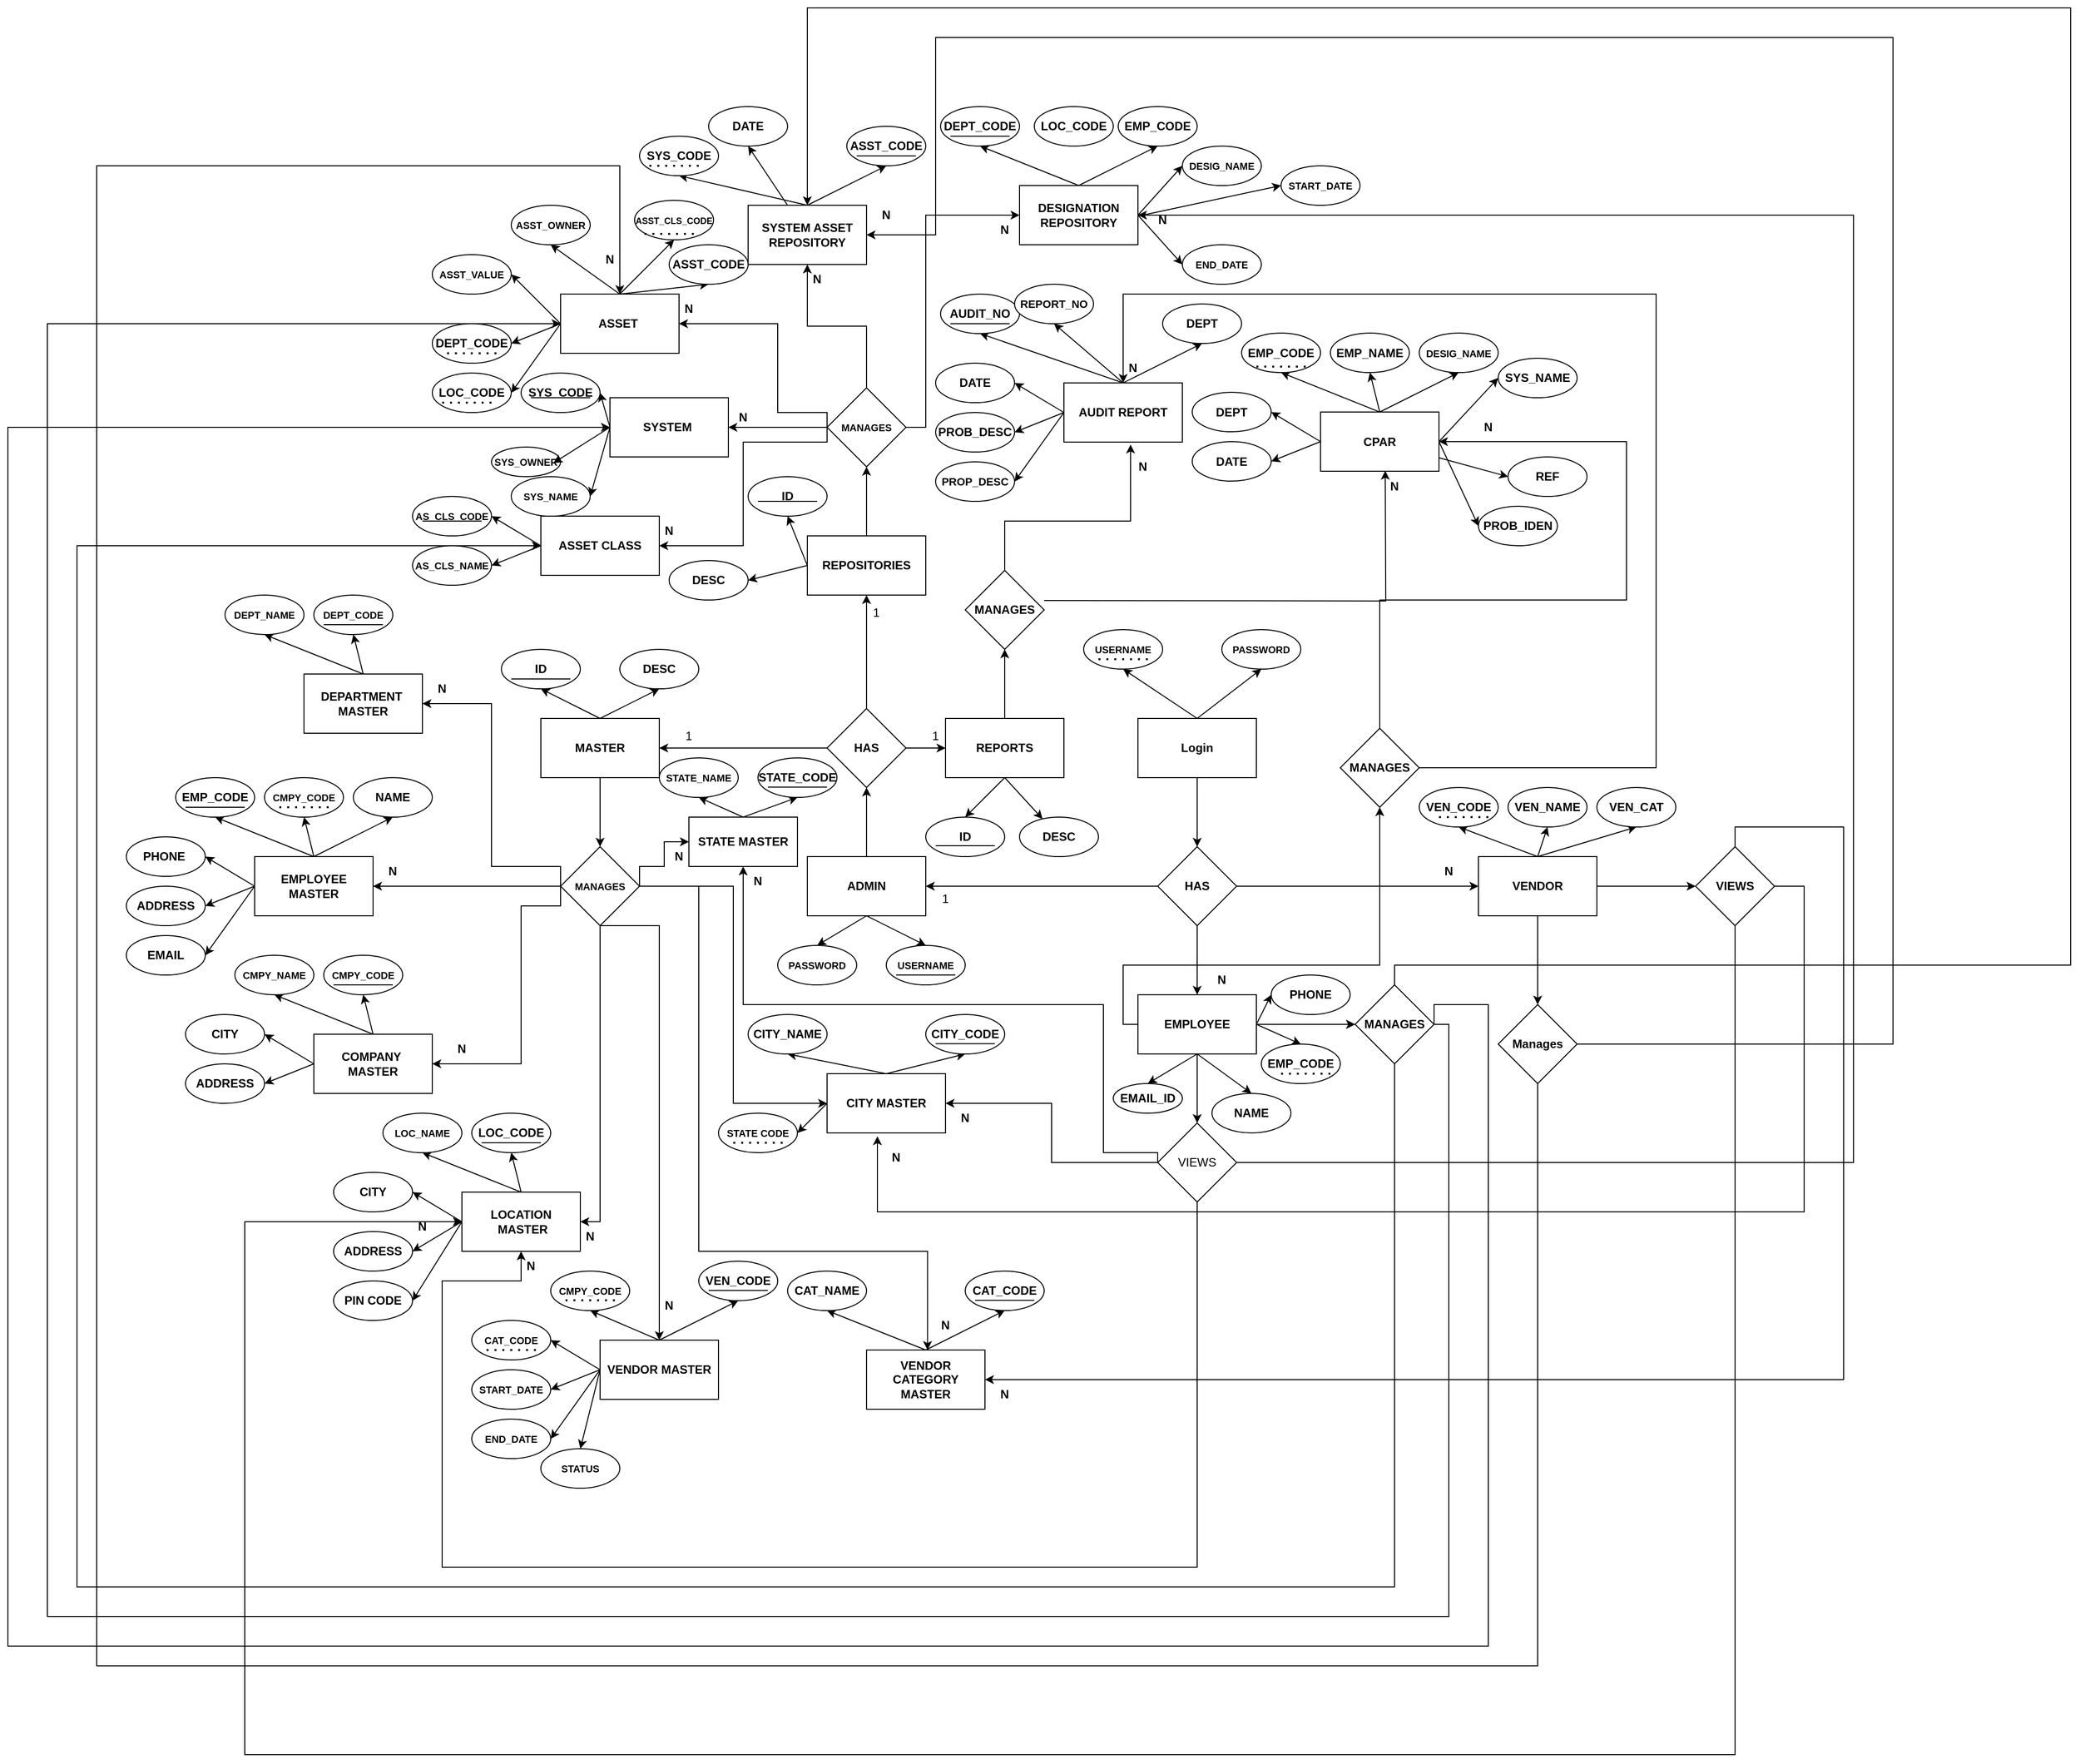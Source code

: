 <mxfile version="27.1.4">
  <diagram name="Page-1" id="rAhj3I7sBbqBmkh93vod">
    <mxGraphModel dx="1628" dy="1568" grid="1" gridSize="10" guides="1" tooltips="1" connect="1" arrows="1" fold="1" page="1" pageScale="1" pageWidth="850" pageHeight="1100" math="0" shadow="0">
      <root>
        <mxCell id="0" />
        <mxCell id="1" parent="0" />
        <mxCell id="pb_USnGENkUwAoGuM3ta-4" style="rounded=0;orthogonalLoop=1;jettySize=auto;html=1;exitX=0.5;exitY=0;exitDx=0;exitDy=0;entryX=0.5;entryY=1;entryDx=0;entryDy=0;" parent="1" source="pb_USnGENkUwAoGuM3ta-1" target="pb_USnGENkUwAoGuM3ta-3" edge="1">
          <mxGeometry relative="1" as="geometry" />
        </mxCell>
        <mxCell id="pb_USnGENkUwAoGuM3ta-5" style="rounded=0;orthogonalLoop=1;jettySize=auto;html=1;entryX=0.5;entryY=1;entryDx=0;entryDy=0;exitX=0.5;exitY=0;exitDx=0;exitDy=0;" parent="1" source="pb_USnGENkUwAoGuM3ta-1" target="pb_USnGENkUwAoGuM3ta-2" edge="1">
          <mxGeometry relative="1" as="geometry" />
        </mxCell>
        <mxCell id="pb_USnGENkUwAoGuM3ta-8" value="" style="edgeStyle=orthogonalEdgeStyle;rounded=0;orthogonalLoop=1;jettySize=auto;html=1;" parent="1" source="pb_USnGENkUwAoGuM3ta-1" target="pb_USnGENkUwAoGuM3ta-7" edge="1">
          <mxGeometry relative="1" as="geometry" />
        </mxCell>
        <mxCell id="pb_USnGENkUwAoGuM3ta-1" value="&lt;b&gt;Login&lt;/b&gt;" style="rounded=0;whiteSpace=wrap;html=1;" parent="1" vertex="1">
          <mxGeometry x="365" y="120" width="120" height="60" as="geometry" />
        </mxCell>
        <mxCell id="pb_USnGENkUwAoGuM3ta-2" value="&lt;font style=&quot;font-size: 10px;&quot;&gt;PASSWORD&lt;/font&gt;" style="ellipse;whiteSpace=wrap;html=1;fontStyle=1" parent="1" vertex="1">
          <mxGeometry x="450" y="30" width="80" height="40" as="geometry" />
        </mxCell>
        <mxCell id="pb_USnGENkUwAoGuM3ta-3" value="&lt;font style=&quot;font-size: 10px;&quot;&gt;USERNAME&lt;/font&gt;" style="ellipse;whiteSpace=wrap;html=1;fontStyle=1" parent="1" vertex="1">
          <mxGeometry x="310" y="30" width="80" height="40" as="geometry" />
        </mxCell>
        <mxCell id="pb_USnGENkUwAoGuM3ta-6" value="" style="endArrow=none;dashed=1;html=1;dashPattern=1 3;strokeWidth=2;rounded=0;" parent="1" edge="1">
          <mxGeometry width="50" height="50" relative="1" as="geometry">
            <mxPoint x="325" y="60" as="sourcePoint" />
            <mxPoint x="375" y="60" as="targetPoint" />
          </mxGeometry>
        </mxCell>
        <mxCell id="pb_USnGENkUwAoGuM3ta-10" value="" style="edgeStyle=orthogonalEdgeStyle;rounded=0;orthogonalLoop=1;jettySize=auto;html=1;" parent="1" source="pb_USnGENkUwAoGuM3ta-7" target="pb_USnGENkUwAoGuM3ta-9" edge="1">
          <mxGeometry relative="1" as="geometry" />
        </mxCell>
        <mxCell id="pb_USnGENkUwAoGuM3ta-12" value="" style="edgeStyle=orthogonalEdgeStyle;rounded=0;orthogonalLoop=1;jettySize=auto;html=1;" parent="1" source="pb_USnGENkUwAoGuM3ta-7" target="pb_USnGENkUwAoGuM3ta-11" edge="1">
          <mxGeometry relative="1" as="geometry" />
        </mxCell>
        <mxCell id="pb_USnGENkUwAoGuM3ta-14" value="" style="edgeStyle=orthogonalEdgeStyle;rounded=0;orthogonalLoop=1;jettySize=auto;html=1;" parent="1" source="pb_USnGENkUwAoGuM3ta-7" target="pb_USnGENkUwAoGuM3ta-13" edge="1">
          <mxGeometry relative="1" as="geometry" />
        </mxCell>
        <mxCell id="pb_USnGENkUwAoGuM3ta-7" value="&lt;b&gt;HAS&lt;/b&gt;" style="rhombus;whiteSpace=wrap;html=1;rounded=0;" parent="1" vertex="1">
          <mxGeometry x="385" y="250" width="80" height="80" as="geometry" />
        </mxCell>
        <mxCell id="pb_USnGENkUwAoGuM3ta-18" value="" style="edgeStyle=orthogonalEdgeStyle;rounded=0;orthogonalLoop=1;jettySize=auto;html=1;" parent="1" source="pb_USnGENkUwAoGuM3ta-9" target="pb_USnGENkUwAoGuM3ta-17" edge="1">
          <mxGeometry relative="1" as="geometry" />
        </mxCell>
        <mxCell id="pb_USnGENkUwAoGuM3ta-21" style="rounded=0;orthogonalLoop=1;jettySize=auto;html=1;exitX=0.5;exitY=1;exitDx=0;exitDy=0;entryX=0.5;entryY=0;entryDx=0;entryDy=0;" parent="1" source="pb_USnGENkUwAoGuM3ta-9" target="pb_USnGENkUwAoGuM3ta-20" edge="1">
          <mxGeometry relative="1" as="geometry" />
        </mxCell>
        <mxCell id="pb_USnGENkUwAoGuM3ta-22" style="rounded=0;orthogonalLoop=1;jettySize=auto;html=1;entryX=0.5;entryY=0;entryDx=0;entryDy=0;exitX=0.5;exitY=1;exitDx=0;exitDy=0;" parent="1" source="pb_USnGENkUwAoGuM3ta-9" target="pb_USnGENkUwAoGuM3ta-19" edge="1">
          <mxGeometry relative="1" as="geometry" />
        </mxCell>
        <mxCell id="pb_USnGENkUwAoGuM3ta-9" value="&lt;b&gt;ADMIN&lt;/b&gt;" style="whiteSpace=wrap;html=1;rounded=0;" parent="1" vertex="1">
          <mxGeometry x="30" y="260" width="120" height="60" as="geometry" />
        </mxCell>
        <mxCell id="pb_USnGENkUwAoGuM3ta-324" value="" style="edgeStyle=orthogonalEdgeStyle;rounded=0;orthogonalLoop=1;jettySize=auto;html=1;" parent="1" source="pb_USnGENkUwAoGuM3ta-11" target="pb_USnGENkUwAoGuM3ta-323" edge="1">
          <mxGeometry relative="1" as="geometry" />
        </mxCell>
        <mxCell id="pb_USnGENkUwAoGuM3ta-340" style="rounded=0;orthogonalLoop=1;jettySize=auto;html=1;exitX=0.5;exitY=0;exitDx=0;exitDy=0;entryX=0.5;entryY=1;entryDx=0;entryDy=0;" parent="1" source="pb_USnGENkUwAoGuM3ta-11" target="pb_USnGENkUwAoGuM3ta-334" edge="1">
          <mxGeometry relative="1" as="geometry" />
        </mxCell>
        <mxCell id="pb_USnGENkUwAoGuM3ta-341" style="rounded=0;orthogonalLoop=1;jettySize=auto;html=1;exitX=0.5;exitY=0;exitDx=0;exitDy=0;entryX=0.5;entryY=1;entryDx=0;entryDy=0;" parent="1" source="pb_USnGENkUwAoGuM3ta-11" target="pb_USnGENkUwAoGuM3ta-338" edge="1">
          <mxGeometry relative="1" as="geometry" />
        </mxCell>
        <mxCell id="pb_USnGENkUwAoGuM3ta-342" style="rounded=0;orthogonalLoop=1;jettySize=auto;html=1;exitX=0.5;exitY=0;exitDx=0;exitDy=0;entryX=0.5;entryY=1;entryDx=0;entryDy=0;" parent="1" source="pb_USnGENkUwAoGuM3ta-11" target="pb_USnGENkUwAoGuM3ta-339" edge="1">
          <mxGeometry relative="1" as="geometry" />
        </mxCell>
        <mxCell id="t_gmgN7MnU3o-Ii6IDh5-2" value="" style="edgeStyle=orthogonalEdgeStyle;rounded=0;orthogonalLoop=1;jettySize=auto;html=1;" edge="1" parent="1" source="pb_USnGENkUwAoGuM3ta-11" target="t_gmgN7MnU3o-Ii6IDh5-1">
          <mxGeometry relative="1" as="geometry" />
        </mxCell>
        <mxCell id="pb_USnGENkUwAoGuM3ta-11" value="&lt;b&gt;VENDOR&lt;/b&gt;" style="whiteSpace=wrap;html=1;rounded=0;" parent="1" vertex="1">
          <mxGeometry x="710" y="260" width="120" height="60" as="geometry" />
        </mxCell>
        <mxCell id="pb_USnGENkUwAoGuM3ta-300" value="" style="edgeStyle=orthogonalEdgeStyle;rounded=0;orthogonalLoop=1;jettySize=auto;html=1;" parent="1" source="pb_USnGENkUwAoGuM3ta-13" target="pb_USnGENkUwAoGuM3ta-299" edge="1">
          <mxGeometry relative="1" as="geometry" />
        </mxCell>
        <mxCell id="pb_USnGENkUwAoGuM3ta-308" value="" style="edgeStyle=orthogonalEdgeStyle;rounded=0;orthogonalLoop=1;jettySize=auto;html=1;" parent="1" source="pb_USnGENkUwAoGuM3ta-13" target="pb_USnGENkUwAoGuM3ta-307" edge="1">
          <mxGeometry relative="1" as="geometry" />
        </mxCell>
        <mxCell id="pb_USnGENkUwAoGuM3ta-315" value="" style="edgeStyle=orthogonalEdgeStyle;rounded=0;orthogonalLoop=1;jettySize=auto;html=1;" parent="1" source="pb_USnGENkUwAoGuM3ta-13" target="pb_USnGENkUwAoGuM3ta-307" edge="1">
          <mxGeometry relative="1" as="geometry" />
        </mxCell>
        <mxCell id="pb_USnGENkUwAoGuM3ta-317" value="" style="edgeStyle=orthogonalEdgeStyle;rounded=0;orthogonalLoop=1;jettySize=auto;html=1;" parent="1" source="pb_USnGENkUwAoGuM3ta-13" target="pb_USnGENkUwAoGuM3ta-316" edge="1">
          <mxGeometry relative="1" as="geometry">
            <Array as="points">
              <mxPoint x="350" y="430" />
              <mxPoint x="350" y="370" />
              <mxPoint x="610" y="370" />
            </Array>
          </mxGeometry>
        </mxCell>
        <mxCell id="pb_USnGENkUwAoGuM3ta-329" style="rounded=0;orthogonalLoop=1;jettySize=auto;html=1;exitX=0.5;exitY=1;exitDx=0;exitDy=0;entryX=0.5;entryY=0;entryDx=0;entryDy=0;" parent="1" source="pb_USnGENkUwAoGuM3ta-13" target="pb_USnGENkUwAoGuM3ta-327" edge="1">
          <mxGeometry relative="1" as="geometry" />
        </mxCell>
        <mxCell id="pb_USnGENkUwAoGuM3ta-330" style="rounded=0;orthogonalLoop=1;jettySize=auto;html=1;exitX=0.5;exitY=1;exitDx=0;exitDy=0;entryX=0.5;entryY=0;entryDx=0;entryDy=0;" parent="1" source="pb_USnGENkUwAoGuM3ta-13" target="pb_USnGENkUwAoGuM3ta-325" edge="1">
          <mxGeometry relative="1" as="geometry" />
        </mxCell>
        <mxCell id="pb_USnGENkUwAoGuM3ta-331" style="rounded=0;orthogonalLoop=1;jettySize=auto;html=1;exitX=1;exitY=0.5;exitDx=0;exitDy=0;entryX=0.5;entryY=0;entryDx=0;entryDy=0;" parent="1" source="pb_USnGENkUwAoGuM3ta-13" target="pb_USnGENkUwAoGuM3ta-326" edge="1">
          <mxGeometry relative="1" as="geometry" />
        </mxCell>
        <mxCell id="pb_USnGENkUwAoGuM3ta-332" style="rounded=0;orthogonalLoop=1;jettySize=auto;html=1;exitX=1;exitY=0.5;exitDx=0;exitDy=0;entryX=0;entryY=0.5;entryDx=0;entryDy=0;" parent="1" source="pb_USnGENkUwAoGuM3ta-13" target="pb_USnGENkUwAoGuM3ta-328" edge="1">
          <mxGeometry relative="1" as="geometry" />
        </mxCell>
        <mxCell id="pb_USnGENkUwAoGuM3ta-13" value="EMPLOYEE" style="whiteSpace=wrap;html=1;rounded=0;fontStyle=1" parent="1" vertex="1">
          <mxGeometry x="365" y="400" width="120" height="60" as="geometry" />
        </mxCell>
        <mxCell id="pb_USnGENkUwAoGuM3ta-30" style="edgeStyle=orthogonalEdgeStyle;rounded=0;orthogonalLoop=1;jettySize=auto;html=1;entryX=1;entryY=0.5;entryDx=0;entryDy=0;" parent="1" source="pb_USnGENkUwAoGuM3ta-17" target="pb_USnGENkUwAoGuM3ta-26" edge="1">
          <mxGeometry relative="1" as="geometry" />
        </mxCell>
        <mxCell id="pb_USnGENkUwAoGuM3ta-145" value="" style="edgeStyle=orthogonalEdgeStyle;rounded=0;orthogonalLoop=1;jettySize=auto;html=1;" parent="1" source="pb_USnGENkUwAoGuM3ta-17" target="pb_USnGENkUwAoGuM3ta-144" edge="1">
          <mxGeometry relative="1" as="geometry" />
        </mxCell>
        <mxCell id="pb_USnGENkUwAoGuM3ta-267" value="" style="edgeStyle=orthogonalEdgeStyle;rounded=0;orthogonalLoop=1;jettySize=auto;html=1;" parent="1" source="pb_USnGENkUwAoGuM3ta-17" target="pb_USnGENkUwAoGuM3ta-262" edge="1">
          <mxGeometry relative="1" as="geometry" />
        </mxCell>
        <mxCell id="pb_USnGENkUwAoGuM3ta-17" value="&lt;b&gt;HAS&lt;/b&gt;" style="rhombus;whiteSpace=wrap;html=1;rounded=0;" parent="1" vertex="1">
          <mxGeometry x="50" y="110" width="80" height="80" as="geometry" />
        </mxCell>
        <mxCell id="pb_USnGENkUwAoGuM3ta-19" value="&lt;font style=&quot;font-size: 10px;&quot;&gt;USERNAME&lt;/font&gt;" style="ellipse;whiteSpace=wrap;html=1;fontStyle=1" parent="1" vertex="1">
          <mxGeometry x="110" y="350" width="80" height="40" as="geometry" />
        </mxCell>
        <mxCell id="pb_USnGENkUwAoGuM3ta-20" value="&lt;font style=&quot;font-size: 10px;&quot;&gt;PASSWORD&lt;/font&gt;" style="ellipse;whiteSpace=wrap;html=1;fontStyle=1" parent="1" vertex="1">
          <mxGeometry y="350" width="80" height="40" as="geometry" />
        </mxCell>
        <mxCell id="pb_USnGENkUwAoGuM3ta-23" value="" style="endArrow=none;html=1;rounded=0;" parent="1" edge="1">
          <mxGeometry width="50" height="50" relative="1" as="geometry">
            <mxPoint x="120" y="380" as="sourcePoint" />
            <mxPoint x="180" y="380" as="targetPoint" />
          </mxGeometry>
        </mxCell>
        <mxCell id="pb_USnGENkUwAoGuM3ta-32" style="rounded=0;orthogonalLoop=1;jettySize=auto;html=1;exitX=0.5;exitY=0;exitDx=0;exitDy=0;entryX=0.5;entryY=1;entryDx=0;entryDy=0;" parent="1" source="pb_USnGENkUwAoGuM3ta-26" target="pb_USnGENkUwAoGuM3ta-31" edge="1">
          <mxGeometry relative="1" as="geometry" />
        </mxCell>
        <mxCell id="pb_USnGENkUwAoGuM3ta-33" style="rounded=0;orthogonalLoop=1;jettySize=auto;html=1;entryX=0.5;entryY=1;entryDx=0;entryDy=0;exitX=0.5;exitY=0;exitDx=0;exitDy=0;" parent="1" source="pb_USnGENkUwAoGuM3ta-26" target="pb_USnGENkUwAoGuM3ta-27" edge="1">
          <mxGeometry relative="1" as="geometry" />
        </mxCell>
        <mxCell id="pb_USnGENkUwAoGuM3ta-35" value="" style="edgeStyle=orthogonalEdgeStyle;rounded=0;orthogonalLoop=1;jettySize=auto;html=1;" parent="1" source="pb_USnGENkUwAoGuM3ta-26" target="pb_USnGENkUwAoGuM3ta-34" edge="1">
          <mxGeometry relative="1" as="geometry" />
        </mxCell>
        <mxCell id="pb_USnGENkUwAoGuM3ta-26" value="&lt;b&gt;MASTER&lt;/b&gt;" style="whiteSpace=wrap;html=1;rounded=0;" parent="1" vertex="1">
          <mxGeometry x="-240" y="120" width="120" height="60" as="geometry" />
        </mxCell>
        <mxCell id="pb_USnGENkUwAoGuM3ta-27" value="DESC" style="ellipse;whiteSpace=wrap;html=1;fontStyle=1" parent="1" vertex="1">
          <mxGeometry x="-160" y="50" width="80" height="40" as="geometry" />
        </mxCell>
        <mxCell id="pb_USnGENkUwAoGuM3ta-29" value="" style="endArrow=none;html=1;rounded=0;" parent="1" source="pb_USnGENkUwAoGuM3ta-31" edge="1">
          <mxGeometry width="50" height="50" relative="1" as="geometry">
            <mxPoint x="-270" y="80" as="sourcePoint" />
            <mxPoint x="-210" y="80" as="targetPoint" />
          </mxGeometry>
        </mxCell>
        <mxCell id="pb_USnGENkUwAoGuM3ta-37" value="" style="edgeStyle=orthogonalEdgeStyle;rounded=0;orthogonalLoop=1;jettySize=auto;html=1;" parent="1" source="pb_USnGENkUwAoGuM3ta-34" target="pb_USnGENkUwAoGuM3ta-36" edge="1">
          <mxGeometry relative="1" as="geometry" />
        </mxCell>
        <mxCell id="pb_USnGENkUwAoGuM3ta-65" style="edgeStyle=orthogonalEdgeStyle;rounded=0;orthogonalLoop=1;jettySize=auto;html=1;entryX=1;entryY=0.5;entryDx=0;entryDy=0;exitX=0;exitY=0.5;exitDx=0;exitDy=0;" parent="1" source="pb_USnGENkUwAoGuM3ta-34" target="pb_USnGENkUwAoGuM3ta-57" edge="1">
          <mxGeometry relative="1" as="geometry">
            <Array as="points">
              <mxPoint x="-220" y="310" />
              <mxPoint x="-260" y="310" />
              <mxPoint x="-260" y="470" />
            </Array>
          </mxGeometry>
        </mxCell>
        <mxCell id="pb_USnGENkUwAoGuM3ta-77" style="edgeStyle=orthogonalEdgeStyle;rounded=0;orthogonalLoop=1;jettySize=auto;html=1;entryX=1;entryY=0.5;entryDx=0;entryDy=0;exitX=0;exitY=0.5;exitDx=0;exitDy=0;" parent="1" source="pb_USnGENkUwAoGuM3ta-34" target="pb_USnGENkUwAoGuM3ta-71" edge="1">
          <mxGeometry relative="1" as="geometry">
            <Array as="points">
              <mxPoint x="-220" y="270" />
              <mxPoint x="-290" y="270" />
              <mxPoint x="-290" y="105" />
            </Array>
          </mxGeometry>
        </mxCell>
        <mxCell id="pb_USnGENkUwAoGuM3ta-88" style="edgeStyle=orthogonalEdgeStyle;rounded=0;orthogonalLoop=1;jettySize=auto;html=1;entryX=1;entryY=0.5;entryDx=0;entryDy=0;" parent="1" source="pb_USnGENkUwAoGuM3ta-34" target="pb_USnGENkUwAoGuM3ta-82" edge="1">
          <mxGeometry relative="1" as="geometry" />
        </mxCell>
        <mxCell id="pb_USnGENkUwAoGuM3ta-103" style="edgeStyle=orthogonalEdgeStyle;rounded=0;orthogonalLoop=1;jettySize=auto;html=1;exitX=0.5;exitY=1;exitDx=0;exitDy=0;" parent="1" source="pb_USnGENkUwAoGuM3ta-34" edge="1">
          <mxGeometry relative="1" as="geometry">
            <mxPoint x="-120" y="750" as="targetPoint" />
            <mxPoint x="-150" y="590" as="sourcePoint" />
            <Array as="points">
              <mxPoint x="-120" y="330" />
            </Array>
          </mxGeometry>
        </mxCell>
        <mxCell id="pb_USnGENkUwAoGuM3ta-124" style="edgeStyle=orthogonalEdgeStyle;rounded=0;orthogonalLoop=1;jettySize=auto;html=1;exitX=1;exitY=0.5;exitDx=0;exitDy=0;" parent="1" source="pb_USnGENkUwAoGuM3ta-34" edge="1">
          <mxGeometry relative="1" as="geometry">
            <mxPoint x="-320" y="305" as="sourcePoint" />
            <mxPoint x="151.778" y="760" as="targetPoint" />
            <Array as="points">
              <mxPoint x="-80" y="290" />
              <mxPoint x="-80" y="660" />
              <mxPoint x="152" y="660" />
            </Array>
          </mxGeometry>
        </mxCell>
        <mxCell id="pb_USnGENkUwAoGuM3ta-136" style="edgeStyle=orthogonalEdgeStyle;rounded=0;orthogonalLoop=1;jettySize=auto;html=1;entryX=0;entryY=0.5;entryDx=0;entryDy=0;" parent="1" source="pb_USnGENkUwAoGuM3ta-34" target="pb_USnGENkUwAoGuM3ta-127" edge="1">
          <mxGeometry relative="1" as="geometry" />
        </mxCell>
        <mxCell id="pb_USnGENkUwAoGuM3ta-143" style="edgeStyle=orthogonalEdgeStyle;rounded=0;orthogonalLoop=1;jettySize=auto;html=1;exitX=1;exitY=0.5;exitDx=0;exitDy=0;entryX=0;entryY=0.5;entryDx=0;entryDy=0;" parent="1" source="pb_USnGENkUwAoGuM3ta-34" target="pb_USnGENkUwAoGuM3ta-139" edge="1">
          <mxGeometry relative="1" as="geometry">
            <Array as="points">
              <mxPoint x="-140" y="270" />
              <mxPoint x="-115" y="270" />
              <mxPoint x="-115" y="245" />
            </Array>
          </mxGeometry>
        </mxCell>
        <mxCell id="pb_USnGENkUwAoGuM3ta-34" value="&lt;b&gt;&lt;font style=&quot;font-size: 10px;&quot;&gt;MANAGES&lt;/font&gt;&lt;/b&gt;" style="rhombus;whiteSpace=wrap;html=1;rounded=0;" parent="1" vertex="1">
          <mxGeometry x="-220" y="250" width="80" height="80" as="geometry" />
        </mxCell>
        <mxCell id="pb_USnGENkUwAoGuM3ta-44" style="rounded=0;orthogonalLoop=1;jettySize=auto;html=1;entryX=0.5;entryY=1;entryDx=0;entryDy=0;strokeColor=default;exitX=0.5;exitY=0;exitDx=0;exitDy=0;" parent="1" source="pb_USnGENkUwAoGuM3ta-36" target="pb_USnGENkUwAoGuM3ta-38" edge="1">
          <mxGeometry relative="1" as="geometry" />
        </mxCell>
        <mxCell id="pb_USnGENkUwAoGuM3ta-45" style="rounded=0;orthogonalLoop=1;jettySize=auto;html=1;exitX=0.5;exitY=0;exitDx=0;exitDy=0;entryX=0.5;entryY=1;entryDx=0;entryDy=0;" parent="1" source="pb_USnGENkUwAoGuM3ta-36" target="pb_USnGENkUwAoGuM3ta-39" edge="1">
          <mxGeometry relative="1" as="geometry" />
        </mxCell>
        <mxCell id="pb_USnGENkUwAoGuM3ta-46" style="rounded=0;orthogonalLoop=1;jettySize=auto;html=1;entryX=0.5;entryY=1;entryDx=0;entryDy=0;exitX=0.5;exitY=0;exitDx=0;exitDy=0;" parent="1" source="pb_USnGENkUwAoGuM3ta-36" target="pb_USnGENkUwAoGuM3ta-40" edge="1">
          <mxGeometry relative="1" as="geometry" />
        </mxCell>
        <mxCell id="pb_USnGENkUwAoGuM3ta-47" style="rounded=0;orthogonalLoop=1;jettySize=auto;html=1;exitX=0;exitY=0.5;exitDx=0;exitDy=0;entryX=1;entryY=0.5;entryDx=0;entryDy=0;" parent="1" source="pb_USnGENkUwAoGuM3ta-36" target="pb_USnGENkUwAoGuM3ta-42" edge="1">
          <mxGeometry relative="1" as="geometry" />
        </mxCell>
        <mxCell id="pb_USnGENkUwAoGuM3ta-48" style="rounded=0;orthogonalLoop=1;jettySize=auto;html=1;entryX=1;entryY=0.5;entryDx=0;entryDy=0;exitX=0;exitY=0.5;exitDx=0;exitDy=0;" parent="1" source="pb_USnGENkUwAoGuM3ta-36" target="pb_USnGENkUwAoGuM3ta-41" edge="1">
          <mxGeometry relative="1" as="geometry" />
        </mxCell>
        <mxCell id="pb_USnGENkUwAoGuM3ta-49" style="rounded=0;orthogonalLoop=1;jettySize=auto;html=1;entryX=1;entryY=0.5;entryDx=0;entryDy=0;exitX=0;exitY=0.5;exitDx=0;exitDy=0;" parent="1" source="pb_USnGENkUwAoGuM3ta-36" target="pb_USnGENkUwAoGuM3ta-43" edge="1">
          <mxGeometry relative="1" as="geometry" />
        </mxCell>
        <mxCell id="pb_USnGENkUwAoGuM3ta-36" value="&lt;b&gt;EMPLOYEE MASTER&lt;/b&gt;" style="whiteSpace=wrap;html=1;rounded=0;" parent="1" vertex="1">
          <mxGeometry x="-530" y="260" width="120" height="60" as="geometry" />
        </mxCell>
        <mxCell id="pb_USnGENkUwAoGuM3ta-38" value="EMP_CODE&lt;span style=&quot;color: rgba(0, 0, 0, 0); font-family: monospace; font-size: 0px; font-weight: 400; text-align: start; text-wrap-mode: nowrap;&quot;&gt;%3CmxGraphModel%3E%3Croot%3E%3CmxCell%20id%3D%220%22%2F%3E%3CmxCell%20id%3D%221%22%20parent%3D%220%22%2F%3E%3CmxCell%20id%3D%222%22%20value%3D%22DESC%22%20style%3D%22ellipse%3BwhiteSpace%3Dwrap%3Bhtml%3D1%3BfontStyle%3D1%22%20vertex%3D%221%22%20parent%3D%221%22%3E%3CmxGeometry%20x%3D%22-160%22%20y%3D%2250%22%20width%3D%2280%22%20height%3D%2240%22%20as%3D%22geometry%22%2F%3E%3C%2FmxCell%3E%3C%2Froot%3E%3C%2FmxGraphModel%3E&lt;/span&gt;" style="ellipse;whiteSpace=wrap;html=1;fontStyle=1" parent="1" vertex="1">
          <mxGeometry x="-610" y="180" width="80" height="40" as="geometry" />
        </mxCell>
        <mxCell id="pb_USnGENkUwAoGuM3ta-39" value="&lt;font style=&quot;font-size: 10px;&quot;&gt;CMPY_CODE&lt;/font&gt;" style="ellipse;whiteSpace=wrap;html=1;fontStyle=1" parent="1" vertex="1">
          <mxGeometry x="-520" y="180" width="80" height="40" as="geometry" />
        </mxCell>
        <mxCell id="pb_USnGENkUwAoGuM3ta-40" value="NAME" style="ellipse;whiteSpace=wrap;html=1;fontStyle=1" parent="1" vertex="1">
          <mxGeometry x="-430" y="180" width="80" height="40" as="geometry" />
        </mxCell>
        <mxCell id="pb_USnGENkUwAoGuM3ta-41" value="ADDRESS" style="ellipse;whiteSpace=wrap;html=1;fontStyle=1" parent="1" vertex="1">
          <mxGeometry x="-660" y="290" width="80" height="40" as="geometry" />
        </mxCell>
        <mxCell id="pb_USnGENkUwAoGuM3ta-42" value="PHONE&amp;nbsp;" style="ellipse;whiteSpace=wrap;html=1;fontStyle=1" parent="1" vertex="1">
          <mxGeometry x="-660" y="240" width="80" height="40" as="geometry" />
        </mxCell>
        <mxCell id="pb_USnGENkUwAoGuM3ta-43" value="EMAIL" style="ellipse;whiteSpace=wrap;html=1;fontStyle=1" parent="1" vertex="1">
          <mxGeometry x="-660" y="340" width="80" height="40" as="geometry" />
        </mxCell>
        <mxCell id="pb_USnGENkUwAoGuM3ta-50" value="" style="endArrow=none;html=1;rounded=0;" parent="1" edge="1">
          <mxGeometry width="50" height="50" relative="1" as="geometry">
            <mxPoint x="-600" y="210" as="sourcePoint" />
            <mxPoint x="-540" y="210" as="targetPoint" />
          </mxGeometry>
        </mxCell>
        <mxCell id="pb_USnGENkUwAoGuM3ta-51" style="rounded=0;orthogonalLoop=1;jettySize=auto;html=1;entryX=0.5;entryY=1;entryDx=0;entryDy=0;strokeColor=default;exitX=0.5;exitY=0;exitDx=0;exitDy=0;" parent="1" source="pb_USnGENkUwAoGuM3ta-57" target="pb_USnGENkUwAoGuM3ta-58" edge="1">
          <mxGeometry relative="1" as="geometry" />
        </mxCell>
        <mxCell id="pb_USnGENkUwAoGuM3ta-52" style="rounded=0;orthogonalLoop=1;jettySize=auto;html=1;exitX=0.5;exitY=0;exitDx=0;exitDy=0;entryX=0.5;entryY=1;entryDx=0;entryDy=0;" parent="1" source="pb_USnGENkUwAoGuM3ta-57" target="pb_USnGENkUwAoGuM3ta-59" edge="1">
          <mxGeometry relative="1" as="geometry" />
        </mxCell>
        <mxCell id="pb_USnGENkUwAoGuM3ta-54" style="rounded=0;orthogonalLoop=1;jettySize=auto;html=1;exitX=0;exitY=0.5;exitDx=0;exitDy=0;entryX=1;entryY=0.5;entryDx=0;entryDy=0;" parent="1" source="pb_USnGENkUwAoGuM3ta-57" target="pb_USnGENkUwAoGuM3ta-62" edge="1">
          <mxGeometry relative="1" as="geometry" />
        </mxCell>
        <mxCell id="pb_USnGENkUwAoGuM3ta-55" style="rounded=0;orthogonalLoop=1;jettySize=auto;html=1;entryX=1;entryY=0.5;entryDx=0;entryDy=0;exitX=0;exitY=0.5;exitDx=0;exitDy=0;" parent="1" source="pb_USnGENkUwAoGuM3ta-57" target="pb_USnGENkUwAoGuM3ta-61" edge="1">
          <mxGeometry relative="1" as="geometry" />
        </mxCell>
        <mxCell id="pb_USnGENkUwAoGuM3ta-57" value="&lt;b&gt;COMPANY&amp;nbsp;&lt;/b&gt;&lt;div&gt;&lt;b&gt;MASTER&lt;/b&gt;&lt;/div&gt;" style="whiteSpace=wrap;html=1;rounded=0;" parent="1" vertex="1">
          <mxGeometry x="-470" y="440" width="120" height="60" as="geometry" />
        </mxCell>
        <mxCell id="pb_USnGENkUwAoGuM3ta-58" value="&lt;font style=&quot;font-size: 10px;&quot;&gt;CMPY_NAME&lt;/font&gt;" style="ellipse;whiteSpace=wrap;html=1;fontStyle=1" parent="1" vertex="1">
          <mxGeometry x="-550" y="360" width="80" height="40" as="geometry" />
        </mxCell>
        <mxCell id="pb_USnGENkUwAoGuM3ta-59" value="&lt;font style=&quot;font-size: 10px;&quot;&gt;CMPY_CODE&lt;/font&gt;" style="ellipse;whiteSpace=wrap;html=1;fontStyle=1" parent="1" vertex="1">
          <mxGeometry x="-460" y="360" width="80" height="40" as="geometry" />
        </mxCell>
        <mxCell id="pb_USnGENkUwAoGuM3ta-61" value="ADDRESS" style="ellipse;whiteSpace=wrap;html=1;fontStyle=1" parent="1" vertex="1">
          <mxGeometry x="-600" y="470" width="80" height="40" as="geometry" />
        </mxCell>
        <mxCell id="pb_USnGENkUwAoGuM3ta-62" value="CITY" style="ellipse;whiteSpace=wrap;html=1;fontStyle=1" parent="1" vertex="1">
          <mxGeometry x="-600" y="420" width="80" height="40" as="geometry" />
        </mxCell>
        <mxCell id="pb_USnGENkUwAoGuM3ta-64" value="" style="endArrow=none;html=1;rounded=0;" parent="1" edge="1">
          <mxGeometry width="50" height="50" relative="1" as="geometry">
            <mxPoint x="-450" y="390" as="sourcePoint" />
            <mxPoint x="-390" y="390" as="targetPoint" />
          </mxGeometry>
        </mxCell>
        <mxCell id="pb_USnGENkUwAoGuM3ta-66" value="" style="endArrow=none;dashed=1;html=1;dashPattern=1 3;strokeWidth=2;rounded=0;" parent="1" edge="1">
          <mxGeometry width="50" height="50" relative="1" as="geometry">
            <mxPoint x="-505" y="210" as="sourcePoint" />
            <mxPoint x="-455" y="210" as="targetPoint" />
          </mxGeometry>
        </mxCell>
        <mxCell id="pb_USnGENkUwAoGuM3ta-67" style="rounded=0;orthogonalLoop=1;jettySize=auto;html=1;entryX=0.5;entryY=1;entryDx=0;entryDy=0;strokeColor=default;exitX=0.5;exitY=0;exitDx=0;exitDy=0;" parent="1" source="pb_USnGENkUwAoGuM3ta-71" target="pb_USnGENkUwAoGuM3ta-72" edge="1">
          <mxGeometry relative="1" as="geometry" />
        </mxCell>
        <mxCell id="pb_USnGENkUwAoGuM3ta-68" style="rounded=0;orthogonalLoop=1;jettySize=auto;html=1;exitX=0.5;exitY=0;exitDx=0;exitDy=0;entryX=0.5;entryY=1;entryDx=0;entryDy=0;" parent="1" source="pb_USnGENkUwAoGuM3ta-71" target="pb_USnGENkUwAoGuM3ta-73" edge="1">
          <mxGeometry relative="1" as="geometry" />
        </mxCell>
        <mxCell id="pb_USnGENkUwAoGuM3ta-71" value="&lt;b&gt;DEPARTMENT&amp;nbsp;&lt;/b&gt;&lt;div&gt;&lt;b&gt;MASTER&lt;/b&gt;&lt;/div&gt;" style="whiteSpace=wrap;html=1;rounded=0;" parent="1" vertex="1">
          <mxGeometry x="-480" y="75" width="120" height="60" as="geometry" />
        </mxCell>
        <mxCell id="pb_USnGENkUwAoGuM3ta-72" value="&lt;font style=&quot;font-size: 10px;&quot;&gt;DEPT_NAME&lt;/font&gt;" style="ellipse;whiteSpace=wrap;html=1;fontStyle=1" parent="1" vertex="1">
          <mxGeometry x="-560" y="-5" width="80" height="40" as="geometry" />
        </mxCell>
        <mxCell id="pb_USnGENkUwAoGuM3ta-73" value="&lt;font style=&quot;font-size: 10px;&quot;&gt;DEPT_CODE&lt;/font&gt;" style="ellipse;whiteSpace=wrap;html=1;fontStyle=1" parent="1" vertex="1">
          <mxGeometry x="-470" y="-5" width="80" height="40" as="geometry" />
        </mxCell>
        <mxCell id="pb_USnGENkUwAoGuM3ta-76" value="" style="endArrow=none;html=1;rounded=0;" parent="1" edge="1">
          <mxGeometry width="50" height="50" relative="1" as="geometry">
            <mxPoint x="-460" y="25" as="sourcePoint" />
            <mxPoint x="-400" y="25" as="targetPoint" />
          </mxGeometry>
        </mxCell>
        <mxCell id="pb_USnGENkUwAoGuM3ta-78" style="rounded=0;orthogonalLoop=1;jettySize=auto;html=1;entryX=0.5;entryY=1;entryDx=0;entryDy=0;strokeColor=default;exitX=0.5;exitY=0;exitDx=0;exitDy=0;" parent="1" source="pb_USnGENkUwAoGuM3ta-82" target="pb_USnGENkUwAoGuM3ta-83" edge="1">
          <mxGeometry relative="1" as="geometry" />
        </mxCell>
        <mxCell id="pb_USnGENkUwAoGuM3ta-79" style="rounded=0;orthogonalLoop=1;jettySize=auto;html=1;exitX=0.5;exitY=0;exitDx=0;exitDy=0;entryX=0.5;entryY=1;entryDx=0;entryDy=0;" parent="1" source="pb_USnGENkUwAoGuM3ta-82" target="pb_USnGENkUwAoGuM3ta-84" edge="1">
          <mxGeometry relative="1" as="geometry" />
        </mxCell>
        <mxCell id="pb_USnGENkUwAoGuM3ta-80" style="rounded=0;orthogonalLoop=1;jettySize=auto;html=1;exitX=0;exitY=0.5;exitDx=0;exitDy=0;entryX=1;entryY=0.5;entryDx=0;entryDy=0;" parent="1" source="pb_USnGENkUwAoGuM3ta-82" target="pb_USnGENkUwAoGuM3ta-86" edge="1">
          <mxGeometry relative="1" as="geometry" />
        </mxCell>
        <mxCell id="pb_USnGENkUwAoGuM3ta-81" style="rounded=0;orthogonalLoop=1;jettySize=auto;html=1;entryX=1;entryY=0.5;entryDx=0;entryDy=0;exitX=0;exitY=0.5;exitDx=0;exitDy=0;" parent="1" source="pb_USnGENkUwAoGuM3ta-82" target="pb_USnGENkUwAoGuM3ta-85" edge="1">
          <mxGeometry relative="1" as="geometry" />
        </mxCell>
        <mxCell id="pb_USnGENkUwAoGuM3ta-90" style="rounded=0;orthogonalLoop=1;jettySize=auto;html=1;entryX=1;entryY=0.5;entryDx=0;entryDy=0;exitX=0;exitY=0.5;exitDx=0;exitDy=0;" parent="1" source="pb_USnGENkUwAoGuM3ta-82" target="pb_USnGENkUwAoGuM3ta-89" edge="1">
          <mxGeometry relative="1" as="geometry" />
        </mxCell>
        <mxCell id="pb_USnGENkUwAoGuM3ta-82" value="&lt;b&gt;LOCATION&lt;/b&gt;&lt;div&gt;&lt;b&gt;&amp;nbsp;MASTER&lt;/b&gt;&lt;/div&gt;" style="whiteSpace=wrap;html=1;rounded=0;" parent="1" vertex="1">
          <mxGeometry x="-320" y="600" width="120" height="60" as="geometry" />
        </mxCell>
        <mxCell id="pb_USnGENkUwAoGuM3ta-83" value="&lt;font style=&quot;font-size: 10px;&quot;&gt;LOC_NAME&lt;/font&gt;" style="ellipse;whiteSpace=wrap;html=1;fontStyle=1" parent="1" vertex="1">
          <mxGeometry x="-400" y="520" width="80" height="40" as="geometry" />
        </mxCell>
        <mxCell id="pb_USnGENkUwAoGuM3ta-84" value="LOC_CODE" style="ellipse;whiteSpace=wrap;html=1;fontStyle=1" parent="1" vertex="1">
          <mxGeometry x="-310" y="520" width="80" height="40" as="geometry" />
        </mxCell>
        <mxCell id="pb_USnGENkUwAoGuM3ta-85" value="ADDRESS" style="ellipse;whiteSpace=wrap;html=1;fontStyle=1" parent="1" vertex="1">
          <mxGeometry x="-450" y="640" width="80" height="40" as="geometry" />
        </mxCell>
        <mxCell id="pb_USnGENkUwAoGuM3ta-86" value="CITY" style="ellipse;whiteSpace=wrap;html=1;fontStyle=1" parent="1" vertex="1">
          <mxGeometry x="-450" y="580" width="80" height="40" as="geometry" />
        </mxCell>
        <mxCell id="pb_USnGENkUwAoGuM3ta-87" value="" style="endArrow=none;html=1;rounded=0;" parent="1" edge="1">
          <mxGeometry width="50" height="50" relative="1" as="geometry">
            <mxPoint x="-300" y="550" as="sourcePoint" />
            <mxPoint x="-240" y="550" as="targetPoint" />
          </mxGeometry>
        </mxCell>
        <mxCell id="pb_USnGENkUwAoGuM3ta-89" value="PIN CODE" style="ellipse;whiteSpace=wrap;html=1;fontStyle=1" parent="1" vertex="1">
          <mxGeometry x="-450" y="690" width="80" height="40" as="geometry" />
        </mxCell>
        <mxCell id="pb_USnGENkUwAoGuM3ta-91" style="rounded=0;orthogonalLoop=1;jettySize=auto;html=1;entryX=0.5;entryY=1;entryDx=0;entryDy=0;strokeColor=default;exitX=0.5;exitY=0;exitDx=0;exitDy=0;" parent="1" source="pb_USnGENkUwAoGuM3ta-96" target="pb_USnGENkUwAoGuM3ta-97" edge="1">
          <mxGeometry relative="1" as="geometry" />
        </mxCell>
        <mxCell id="pb_USnGENkUwAoGuM3ta-92" style="rounded=0;orthogonalLoop=1;jettySize=auto;html=1;exitX=0.5;exitY=0;exitDx=0;exitDy=0;entryX=0.5;entryY=1;entryDx=0;entryDy=0;" parent="1" source="pb_USnGENkUwAoGuM3ta-96" target="pb_USnGENkUwAoGuM3ta-98" edge="1">
          <mxGeometry relative="1" as="geometry" />
        </mxCell>
        <mxCell id="pb_USnGENkUwAoGuM3ta-93" style="rounded=0;orthogonalLoop=1;jettySize=auto;html=1;exitX=0;exitY=0.5;exitDx=0;exitDy=0;entryX=1;entryY=0.5;entryDx=0;entryDy=0;" parent="1" source="pb_USnGENkUwAoGuM3ta-96" target="pb_USnGENkUwAoGuM3ta-100" edge="1">
          <mxGeometry relative="1" as="geometry" />
        </mxCell>
        <mxCell id="pb_USnGENkUwAoGuM3ta-94" style="rounded=0;orthogonalLoop=1;jettySize=auto;html=1;entryX=1;entryY=0.5;entryDx=0;entryDy=0;exitX=0;exitY=0.5;exitDx=0;exitDy=0;" parent="1" source="pb_USnGENkUwAoGuM3ta-96" target="pb_USnGENkUwAoGuM3ta-99" edge="1">
          <mxGeometry relative="1" as="geometry" />
        </mxCell>
        <mxCell id="pb_USnGENkUwAoGuM3ta-95" style="rounded=0;orthogonalLoop=1;jettySize=auto;html=1;entryX=1;entryY=0.5;entryDx=0;entryDy=0;exitX=0;exitY=0.5;exitDx=0;exitDy=0;" parent="1" source="pb_USnGENkUwAoGuM3ta-96" target="pb_USnGENkUwAoGuM3ta-102" edge="1">
          <mxGeometry relative="1" as="geometry" />
        </mxCell>
        <mxCell id="pb_USnGENkUwAoGuM3ta-105" style="rounded=0;orthogonalLoop=1;jettySize=auto;html=1;exitX=0;exitY=0.5;exitDx=0;exitDy=0;entryX=0.5;entryY=0;entryDx=0;entryDy=0;" parent="1" source="pb_USnGENkUwAoGuM3ta-96" target="pb_USnGENkUwAoGuM3ta-104" edge="1">
          <mxGeometry relative="1" as="geometry" />
        </mxCell>
        <mxCell id="pb_USnGENkUwAoGuM3ta-96" value="&lt;b&gt;VENDOR MASTER&lt;/b&gt;" style="whiteSpace=wrap;html=1;rounded=0;" parent="1" vertex="1">
          <mxGeometry x="-180" y="750" width="120" height="60" as="geometry" />
        </mxCell>
        <mxCell id="pb_USnGENkUwAoGuM3ta-97" value="&lt;font style=&quot;font-size: 10px;&quot;&gt;CMPY_CODE&lt;/font&gt;" style="ellipse;whiteSpace=wrap;html=1;fontStyle=1" parent="1" vertex="1">
          <mxGeometry x="-230" y="680" width="80" height="40" as="geometry" />
        </mxCell>
        <mxCell id="pb_USnGENkUwAoGuM3ta-98" value="VEN_CODE" style="ellipse;whiteSpace=wrap;html=1;fontStyle=1" parent="1" vertex="1">
          <mxGeometry x="-80" y="670" width="80" height="40" as="geometry" />
        </mxCell>
        <mxCell id="pb_USnGENkUwAoGuM3ta-99" value="&lt;font style=&quot;font-size: 10px;&quot;&gt;START_DATE&lt;/font&gt;" style="ellipse;whiteSpace=wrap;html=1;fontStyle=1" parent="1" vertex="1">
          <mxGeometry x="-310" y="780" width="80" height="40" as="geometry" />
        </mxCell>
        <mxCell id="pb_USnGENkUwAoGuM3ta-100" value="&lt;font style=&quot;font-size: 10px;&quot;&gt;CAT_CODE&lt;/font&gt;" style="ellipse;whiteSpace=wrap;html=1;fontStyle=1" parent="1" vertex="1">
          <mxGeometry x="-310" y="730" width="80" height="40" as="geometry" />
        </mxCell>
        <mxCell id="pb_USnGENkUwAoGuM3ta-101" value="" style="endArrow=none;html=1;rounded=0;" parent="1" edge="1">
          <mxGeometry width="50" height="50" relative="1" as="geometry">
            <mxPoint x="-70" y="699.67" as="sourcePoint" />
            <mxPoint x="-10" y="699.67" as="targetPoint" />
          </mxGeometry>
        </mxCell>
        <mxCell id="pb_USnGENkUwAoGuM3ta-102" value="&lt;font style=&quot;font-size: 10px;&quot;&gt;END_DATE&lt;/font&gt;" style="ellipse;whiteSpace=wrap;html=1;fontStyle=1" parent="1" vertex="1">
          <mxGeometry x="-310" y="830" width="80" height="40" as="geometry" />
        </mxCell>
        <mxCell id="pb_USnGENkUwAoGuM3ta-104" value="&lt;font style=&quot;font-size: 10px;&quot;&gt;STATUS&lt;/font&gt;" style="ellipse;whiteSpace=wrap;html=1;fontStyle=1" parent="1" vertex="1">
          <mxGeometry x="-240" y="860" width="80" height="40" as="geometry" />
        </mxCell>
        <mxCell id="pb_USnGENkUwAoGuM3ta-106" value="" style="endArrow=none;dashed=1;html=1;dashPattern=1 3;strokeWidth=2;rounded=0;" parent="1" edge="1">
          <mxGeometry width="50" height="50" relative="1" as="geometry">
            <mxPoint x="-215" y="709.67" as="sourcePoint" />
            <mxPoint x="-165" y="709.67" as="targetPoint" />
          </mxGeometry>
        </mxCell>
        <mxCell id="pb_USnGENkUwAoGuM3ta-107" value="" style="endArrow=none;dashed=1;html=1;dashPattern=1 3;strokeWidth=2;rounded=0;" parent="1" edge="1">
          <mxGeometry width="50" height="50" relative="1" as="geometry">
            <mxPoint x="-295" y="760.0" as="sourcePoint" />
            <mxPoint x="-245" y="760.0" as="targetPoint" />
          </mxGeometry>
        </mxCell>
        <mxCell id="pb_USnGENkUwAoGuM3ta-108" style="rounded=0;orthogonalLoop=1;jettySize=auto;html=1;entryX=0.5;entryY=1;entryDx=0;entryDy=0;strokeColor=default;exitX=0.5;exitY=0;exitDx=0;exitDy=0;" parent="1" source="pb_USnGENkUwAoGuM3ta-114" target="pb_USnGENkUwAoGuM3ta-115" edge="1">
          <mxGeometry relative="1" as="geometry" />
        </mxCell>
        <mxCell id="pb_USnGENkUwAoGuM3ta-109" style="rounded=0;orthogonalLoop=1;jettySize=auto;html=1;exitX=0.5;exitY=0;exitDx=0;exitDy=0;entryX=0.5;entryY=1;entryDx=0;entryDy=0;" parent="1" source="pb_USnGENkUwAoGuM3ta-114" target="pb_USnGENkUwAoGuM3ta-116" edge="1">
          <mxGeometry relative="1" as="geometry" />
        </mxCell>
        <mxCell id="pb_USnGENkUwAoGuM3ta-114" value="&lt;b&gt;VENDOR CATEGORY MASTER&lt;/b&gt;" style="whiteSpace=wrap;html=1;rounded=0;" parent="1" vertex="1">
          <mxGeometry x="90" y="760" width="120" height="60" as="geometry" />
        </mxCell>
        <mxCell id="pb_USnGENkUwAoGuM3ta-115" value="CAT_NAME" style="ellipse;whiteSpace=wrap;html=1;fontStyle=1" parent="1" vertex="1">
          <mxGeometry x="10" y="680" width="80" height="40" as="geometry" />
        </mxCell>
        <mxCell id="pb_USnGENkUwAoGuM3ta-116" value="CAT_CODE" style="ellipse;whiteSpace=wrap;html=1;fontStyle=1" parent="1" vertex="1">
          <mxGeometry x="190" y="680" width="80" height="40" as="geometry" />
        </mxCell>
        <mxCell id="pb_USnGENkUwAoGuM3ta-119" value="" style="endArrow=none;html=1;rounded=0;" parent="1" edge="1">
          <mxGeometry width="50" height="50" relative="1" as="geometry">
            <mxPoint x="200" y="709.67" as="sourcePoint" />
            <mxPoint x="260" y="709.67" as="targetPoint" />
          </mxGeometry>
        </mxCell>
        <mxCell id="pb_USnGENkUwAoGuM3ta-125" style="rounded=0;orthogonalLoop=1;jettySize=auto;html=1;entryX=0.5;entryY=1;entryDx=0;entryDy=0;strokeColor=default;exitX=0.5;exitY=0;exitDx=0;exitDy=0;" parent="1" source="pb_USnGENkUwAoGuM3ta-127" target="pb_USnGENkUwAoGuM3ta-128" edge="1">
          <mxGeometry relative="1" as="geometry" />
        </mxCell>
        <mxCell id="pb_USnGENkUwAoGuM3ta-126" style="rounded=0;orthogonalLoop=1;jettySize=auto;html=1;exitX=0.5;exitY=0;exitDx=0;exitDy=0;entryX=0.5;entryY=1;entryDx=0;entryDy=0;" parent="1" source="pb_USnGENkUwAoGuM3ta-127" target="pb_USnGENkUwAoGuM3ta-129" edge="1">
          <mxGeometry relative="1" as="geometry" />
        </mxCell>
        <mxCell id="pb_USnGENkUwAoGuM3ta-133" style="rounded=0;orthogonalLoop=1;jettySize=auto;html=1;exitX=0;exitY=0.5;exitDx=0;exitDy=0;entryX=1;entryY=0.5;entryDx=0;entryDy=0;" parent="1" source="pb_USnGENkUwAoGuM3ta-127" target="pb_USnGENkUwAoGuM3ta-131" edge="1">
          <mxGeometry relative="1" as="geometry" />
        </mxCell>
        <mxCell id="pb_USnGENkUwAoGuM3ta-127" value="&lt;b&gt;CITY MASTER&lt;/b&gt;" style="whiteSpace=wrap;html=1;rounded=0;" parent="1" vertex="1">
          <mxGeometry x="50" y="480" width="120" height="60" as="geometry" />
        </mxCell>
        <mxCell id="pb_USnGENkUwAoGuM3ta-128" value="CITY_NAME" style="ellipse;whiteSpace=wrap;html=1;fontStyle=1" parent="1" vertex="1">
          <mxGeometry x="-30" y="420" width="80" height="40" as="geometry" />
        </mxCell>
        <mxCell id="pb_USnGENkUwAoGuM3ta-129" value="CITY_CODE" style="ellipse;whiteSpace=wrap;html=1;fontStyle=1" parent="1" vertex="1">
          <mxGeometry x="150" y="420" width="80" height="40" as="geometry" />
        </mxCell>
        <mxCell id="pb_USnGENkUwAoGuM3ta-130" value="" style="endArrow=none;html=1;rounded=0;" parent="1" edge="1">
          <mxGeometry width="50" height="50" relative="1" as="geometry">
            <mxPoint x="160" y="449.67" as="sourcePoint" />
            <mxPoint x="220" y="449.67" as="targetPoint" />
          </mxGeometry>
        </mxCell>
        <mxCell id="pb_USnGENkUwAoGuM3ta-131" value="&lt;font style=&quot;font-size: 10px;&quot;&gt;STATE CODE&lt;/font&gt;" style="ellipse;whiteSpace=wrap;html=1;fontStyle=1" parent="1" vertex="1">
          <mxGeometry x="-60" y="520" width="80" height="40" as="geometry" />
        </mxCell>
        <mxCell id="pb_USnGENkUwAoGuM3ta-135" value="" style="endArrow=none;dashed=1;html=1;dashPattern=1 3;strokeWidth=2;rounded=0;" parent="1" edge="1">
          <mxGeometry width="50" height="50" relative="1" as="geometry">
            <mxPoint x="-45" y="550.0" as="sourcePoint" />
            <mxPoint x="5" y="550.0" as="targetPoint" />
          </mxGeometry>
        </mxCell>
        <mxCell id="pb_USnGENkUwAoGuM3ta-137" style="rounded=0;orthogonalLoop=1;jettySize=auto;html=1;entryX=0.5;entryY=1;entryDx=0;entryDy=0;strokeColor=default;exitX=0.5;exitY=0;exitDx=0;exitDy=0;" parent="1" source="pb_USnGENkUwAoGuM3ta-139" target="pb_USnGENkUwAoGuM3ta-140" edge="1">
          <mxGeometry relative="1" as="geometry" />
        </mxCell>
        <mxCell id="pb_USnGENkUwAoGuM3ta-138" style="rounded=0;orthogonalLoop=1;jettySize=auto;html=1;exitX=0.5;exitY=0;exitDx=0;exitDy=0;entryX=0.5;entryY=1;entryDx=0;entryDy=0;" parent="1" source="pb_USnGENkUwAoGuM3ta-139" target="pb_USnGENkUwAoGuM3ta-141" edge="1">
          <mxGeometry relative="1" as="geometry" />
        </mxCell>
        <mxCell id="pb_USnGENkUwAoGuM3ta-139" value="&lt;b&gt;STATE MASTER&lt;/b&gt;" style="whiteSpace=wrap;html=1;rounded=0;" parent="1" vertex="1">
          <mxGeometry x="-90" y="220" width="110" height="50" as="geometry" />
        </mxCell>
        <mxCell id="pb_USnGENkUwAoGuM3ta-140" value="&lt;font style=&quot;font-size: 10px;&quot;&gt;STATE_NAME&lt;/font&gt;" style="ellipse;whiteSpace=wrap;html=1;fontStyle=1" parent="1" vertex="1">
          <mxGeometry x="-120" y="160" width="80" height="40" as="geometry" />
        </mxCell>
        <mxCell id="pb_USnGENkUwAoGuM3ta-141" value="STATE_CODE" style="ellipse;whiteSpace=wrap;html=1;fontStyle=1" parent="1" vertex="1">
          <mxGeometry x="-20" y="160" width="80" height="40" as="geometry" />
        </mxCell>
        <mxCell id="pb_USnGENkUwAoGuM3ta-142" value="" style="endArrow=none;html=1;rounded=0;" parent="1" edge="1">
          <mxGeometry width="50" height="50" relative="1" as="geometry">
            <mxPoint x="-10" y="189.67" as="sourcePoint" />
            <mxPoint x="50" y="189.67" as="targetPoint" />
          </mxGeometry>
        </mxCell>
        <mxCell id="pb_USnGENkUwAoGuM3ta-164" value="" style="edgeStyle=orthogonalEdgeStyle;rounded=0;orthogonalLoop=1;jettySize=auto;html=1;" parent="1" source="pb_USnGENkUwAoGuM3ta-144" target="pb_USnGENkUwAoGuM3ta-163" edge="1">
          <mxGeometry relative="1" as="geometry" />
        </mxCell>
        <mxCell id="pb_USnGENkUwAoGuM3ta-258" style="rounded=0;orthogonalLoop=1;jettySize=auto;html=1;exitX=0;exitY=0.5;exitDx=0;exitDy=0;entryX=1;entryY=0.5;entryDx=0;entryDy=0;" parent="1" source="pb_USnGENkUwAoGuM3ta-144" target="pb_USnGENkUwAoGuM3ta-257" edge="1">
          <mxGeometry relative="1" as="geometry" />
        </mxCell>
        <mxCell id="pb_USnGENkUwAoGuM3ta-259" style="rounded=0;orthogonalLoop=1;jettySize=auto;html=1;exitX=0;exitY=0.5;exitDx=0;exitDy=0;entryX=0.5;entryY=1;entryDx=0;entryDy=0;" parent="1" source="pb_USnGENkUwAoGuM3ta-144" target="pb_USnGENkUwAoGuM3ta-256" edge="1">
          <mxGeometry relative="1" as="geometry">
            <mxPoint x="10" y="-80.0" as="targetPoint" />
          </mxGeometry>
        </mxCell>
        <mxCell id="pb_USnGENkUwAoGuM3ta-144" value="&lt;b&gt;REPOSITORIES&lt;/b&gt;" style="whiteSpace=wrap;html=1;rounded=0;" parent="1" vertex="1">
          <mxGeometry x="30" y="-65" width="120" height="60" as="geometry" />
        </mxCell>
        <mxCell id="pb_USnGENkUwAoGuM3ta-149" style="rounded=0;orthogonalLoop=1;jettySize=auto;html=1;exitX=0;exitY=0.5;exitDx=0;exitDy=0;entryX=1;entryY=0.5;entryDx=0;entryDy=0;" parent="1" source="pb_USnGENkUwAoGuM3ta-152" target="pb_USnGENkUwAoGuM3ta-157" edge="1">
          <mxGeometry relative="1" as="geometry" />
        </mxCell>
        <mxCell id="pb_USnGENkUwAoGuM3ta-150" style="rounded=0;orthogonalLoop=1;jettySize=auto;html=1;entryX=1;entryY=0.5;entryDx=0;entryDy=0;exitX=0;exitY=0.5;exitDx=0;exitDy=0;" parent="1" source="pb_USnGENkUwAoGuM3ta-152" target="pb_USnGENkUwAoGuM3ta-156" edge="1">
          <mxGeometry relative="1" as="geometry" />
        </mxCell>
        <mxCell id="pb_USnGENkUwAoGuM3ta-152" value="&lt;b&gt;ASSET CLASS&lt;/b&gt;" style="whiteSpace=wrap;html=1;rounded=0;" parent="1" vertex="1">
          <mxGeometry x="-240" y="-85" width="120" height="60" as="geometry" />
        </mxCell>
        <mxCell id="pb_USnGENkUwAoGuM3ta-156" value="&lt;font style=&quot;font-size: 10px;&quot;&gt;AS_CLS_NAME&lt;/font&gt;" style="ellipse;whiteSpace=wrap;html=1;fontStyle=1" parent="1" vertex="1">
          <mxGeometry x="-370" y="-55" width="80" height="40" as="geometry" />
        </mxCell>
        <mxCell id="pb_USnGENkUwAoGuM3ta-157" value="&lt;font style=&quot;font-size: 10px;&quot;&gt;AS_CLS_CODE&lt;/font&gt;" style="ellipse;whiteSpace=wrap;html=1;fontStyle=1" parent="1" vertex="1">
          <mxGeometry x="-370" y="-105" width="80" height="40" as="geometry" />
        </mxCell>
        <mxCell id="pb_USnGENkUwAoGuM3ta-165" style="edgeStyle=orthogonalEdgeStyle;rounded=0;orthogonalLoop=1;jettySize=auto;html=1;entryX=1;entryY=0.5;entryDx=0;entryDy=0;" parent="1" target="pb_USnGENkUwAoGuM3ta-152" edge="1">
          <mxGeometry relative="1" as="geometry">
            <mxPoint x="50" y="-180" as="sourcePoint" />
            <Array as="points">
              <mxPoint x="50" y="-160" />
              <mxPoint x="-35" y="-160" />
              <mxPoint x="-35" y="-55" />
            </Array>
          </mxGeometry>
        </mxCell>
        <mxCell id="pb_USnGENkUwAoGuM3ta-182" style="edgeStyle=orthogonalEdgeStyle;rounded=0;orthogonalLoop=1;jettySize=auto;html=1;entryX=1;entryY=0.5;entryDx=0;entryDy=0;exitX=0;exitY=0.5;exitDx=0;exitDy=0;" parent="1" source="pb_USnGENkUwAoGuM3ta-163" target="pb_USnGENkUwAoGuM3ta-172" edge="1">
          <mxGeometry relative="1" as="geometry">
            <Array as="points">
              <mxPoint x="50" y="-190" />
              <mxPoint y="-190" />
              <mxPoint y="-280" />
            </Array>
          </mxGeometry>
        </mxCell>
        <mxCell id="pb_USnGENkUwAoGuM3ta-228" style="edgeStyle=orthogonalEdgeStyle;rounded=0;orthogonalLoop=1;jettySize=auto;html=1;" parent="1" source="pb_USnGENkUwAoGuM3ta-163" target="pb_USnGENkUwAoGuM3ta-202" edge="1">
          <mxGeometry relative="1" as="geometry" />
        </mxCell>
        <mxCell id="pb_USnGENkUwAoGuM3ta-254" style="edgeStyle=orthogonalEdgeStyle;rounded=0;orthogonalLoop=1;jettySize=auto;html=1;entryX=0;entryY=0.5;entryDx=0;entryDy=0;" parent="1" source="pb_USnGENkUwAoGuM3ta-163" target="pb_USnGENkUwAoGuM3ta-239" edge="1">
          <mxGeometry relative="1" as="geometry">
            <Array as="points">
              <mxPoint x="150" y="-175" />
              <mxPoint x="150" y="-390" />
            </Array>
          </mxGeometry>
        </mxCell>
        <mxCell id="pb_USnGENkUwAoGuM3ta-163" value="&lt;b&gt;&lt;font style=&quot;font-size: 10px;&quot;&gt;MANAGES&lt;/font&gt;&lt;/b&gt;" style="rhombus;whiteSpace=wrap;html=1;rounded=0;" parent="1" vertex="1">
          <mxGeometry x="50" y="-215" width="80" height="80" as="geometry" />
        </mxCell>
        <mxCell id="pb_USnGENkUwAoGuM3ta-166" style="rounded=0;orthogonalLoop=1;jettySize=auto;html=1;entryX=0.5;entryY=1;entryDx=0;entryDy=0;strokeColor=default;exitX=0.5;exitY=0;exitDx=0;exitDy=0;" parent="1" source="pb_USnGENkUwAoGuM3ta-172" target="pb_USnGENkUwAoGuM3ta-173" edge="1">
          <mxGeometry relative="1" as="geometry" />
        </mxCell>
        <mxCell id="pb_USnGENkUwAoGuM3ta-167" style="rounded=0;orthogonalLoop=1;jettySize=auto;html=1;exitX=0.5;exitY=0;exitDx=0;exitDy=0;entryX=0.5;entryY=1;entryDx=0;entryDy=0;" parent="1" source="pb_USnGENkUwAoGuM3ta-172" target="pb_USnGENkUwAoGuM3ta-174" edge="1">
          <mxGeometry relative="1" as="geometry" />
        </mxCell>
        <mxCell id="pb_USnGENkUwAoGuM3ta-168" style="rounded=0;orthogonalLoop=1;jettySize=auto;html=1;entryX=0.5;entryY=1;entryDx=0;entryDy=0;exitX=0.5;exitY=0;exitDx=0;exitDy=0;" parent="1" source="pb_USnGENkUwAoGuM3ta-172" target="pb_USnGENkUwAoGuM3ta-175" edge="1">
          <mxGeometry relative="1" as="geometry" />
        </mxCell>
        <mxCell id="pb_USnGENkUwAoGuM3ta-169" style="rounded=0;orthogonalLoop=1;jettySize=auto;html=1;exitX=0;exitY=0.5;exitDx=0;exitDy=0;entryX=1;entryY=0.5;entryDx=0;entryDy=0;" parent="1" source="pb_USnGENkUwAoGuM3ta-172" target="pb_USnGENkUwAoGuM3ta-177" edge="1">
          <mxGeometry relative="1" as="geometry" />
        </mxCell>
        <mxCell id="pb_USnGENkUwAoGuM3ta-170" style="rounded=0;orthogonalLoop=1;jettySize=auto;html=1;entryX=1;entryY=0.5;entryDx=0;entryDy=0;exitX=0;exitY=0.5;exitDx=0;exitDy=0;" parent="1" source="pb_USnGENkUwAoGuM3ta-172" target="pb_USnGENkUwAoGuM3ta-176" edge="1">
          <mxGeometry relative="1" as="geometry" />
        </mxCell>
        <mxCell id="pb_USnGENkUwAoGuM3ta-171" style="rounded=0;orthogonalLoop=1;jettySize=auto;html=1;entryX=1;entryY=0.5;entryDx=0;entryDy=0;exitX=0;exitY=0.5;exitDx=0;exitDy=0;" parent="1" source="pb_USnGENkUwAoGuM3ta-172" target="pb_USnGENkUwAoGuM3ta-178" edge="1">
          <mxGeometry relative="1" as="geometry" />
        </mxCell>
        <mxCell id="pb_USnGENkUwAoGuM3ta-172" value="&lt;b&gt;ASSET&amp;nbsp;&lt;/b&gt;" style="whiteSpace=wrap;html=1;rounded=0;" parent="1" vertex="1">
          <mxGeometry x="-220" y="-310" width="120" height="60" as="geometry" />
        </mxCell>
        <mxCell id="pb_USnGENkUwAoGuM3ta-173" value="&lt;font style=&quot;font-size: 10px;&quot;&gt;ASST_OWNER&lt;/font&gt;" style="ellipse;whiteSpace=wrap;html=1;fontStyle=1" parent="1" vertex="1">
          <mxGeometry x="-270" y="-400" width="80" height="40" as="geometry" />
        </mxCell>
        <mxCell id="pb_USnGENkUwAoGuM3ta-174" value="&lt;font style=&quot;font-size: 9px;&quot;&gt;ASST_CLS_CODE&lt;/font&gt;" style="ellipse;whiteSpace=wrap;html=1;fontStyle=1" parent="1" vertex="1">
          <mxGeometry x="-145" y="-405" width="80" height="40" as="geometry" />
        </mxCell>
        <mxCell id="pb_USnGENkUwAoGuM3ta-175" value="ASST_CODE" style="ellipse;whiteSpace=wrap;html=1;fontStyle=1" parent="1" vertex="1">
          <mxGeometry x="-110" y="-360" width="80" height="40" as="geometry" />
        </mxCell>
        <mxCell id="pb_USnGENkUwAoGuM3ta-176" value="DEPT_CODE" style="ellipse;whiteSpace=wrap;html=1;fontStyle=1" parent="1" vertex="1">
          <mxGeometry x="-350" y="-280" width="80" height="40" as="geometry" />
        </mxCell>
        <mxCell id="pb_USnGENkUwAoGuM3ta-177" value="&lt;font style=&quot;font-size: 10px;&quot;&gt;ASST_VALUE&lt;/font&gt;" style="ellipse;whiteSpace=wrap;html=1;fontStyle=1" parent="1" vertex="1">
          <mxGeometry x="-350" y="-350" width="80" height="40" as="geometry" />
        </mxCell>
        <mxCell id="pb_USnGENkUwAoGuM3ta-178" value="LOC_CODE" style="ellipse;whiteSpace=wrap;html=1;fontStyle=1" parent="1" vertex="1">
          <mxGeometry x="-350" y="-230" width="80" height="40" as="geometry" />
        </mxCell>
        <mxCell id="pb_USnGENkUwAoGuM3ta-179" value="" style="endArrow=none;dashed=1;html=1;dashPattern=1 3;strokeWidth=2;rounded=0;" parent="1" edge="1">
          <mxGeometry width="50" height="50" relative="1" as="geometry">
            <mxPoint x="-135" y="-371" as="sourcePoint" />
            <mxPoint x="-85" y="-371" as="targetPoint" />
          </mxGeometry>
        </mxCell>
        <mxCell id="pb_USnGENkUwAoGuM3ta-180" value="" style="endArrow=none;dashed=1;html=1;dashPattern=1 3;strokeWidth=2;rounded=0;" parent="1" edge="1">
          <mxGeometry width="50" height="50" relative="1" as="geometry">
            <mxPoint x="-340" y="-200" as="sourcePoint" />
            <mxPoint x="-290" y="-200" as="targetPoint" />
          </mxGeometry>
        </mxCell>
        <mxCell id="pb_USnGENkUwAoGuM3ta-184" value="" style="endArrow=none;html=1;rounded=0;" parent="1" edge="1">
          <mxGeometry width="50" height="50" relative="1" as="geometry">
            <mxPoint x="-360" y="-80" as="sourcePoint" />
            <mxPoint x="-300" y="-80" as="targetPoint" />
          </mxGeometry>
        </mxCell>
        <mxCell id="pb_USnGENkUwAoGuM3ta-185" value="" style="endArrow=none;html=1;rounded=0;" parent="1" target="pb_USnGENkUwAoGuM3ta-31" edge="1">
          <mxGeometry width="50" height="50" relative="1" as="geometry">
            <mxPoint x="-270" y="80" as="sourcePoint" />
            <mxPoint x="-210" y="80" as="targetPoint" />
          </mxGeometry>
        </mxCell>
        <mxCell id="pb_USnGENkUwAoGuM3ta-31" value="ID" style="ellipse;whiteSpace=wrap;html=1;fontStyle=1" parent="1" vertex="1">
          <mxGeometry x="-280" y="50" width="80" height="40" as="geometry" />
        </mxCell>
        <mxCell id="pb_USnGENkUwAoGuM3ta-186" style="rounded=0;orthogonalLoop=1;jettySize=auto;html=1;exitX=0;exitY=0.5;exitDx=0;exitDy=0;entryX=1;entryY=0.5;entryDx=0;entryDy=0;" parent="1" source="pb_USnGENkUwAoGuM3ta-188" target="pb_USnGENkUwAoGuM3ta-190" edge="1">
          <mxGeometry relative="1" as="geometry" />
        </mxCell>
        <mxCell id="pb_USnGENkUwAoGuM3ta-187" style="rounded=0;orthogonalLoop=1;jettySize=auto;html=1;entryX=1;entryY=0.5;entryDx=0;entryDy=0;exitX=0;exitY=0.5;exitDx=0;exitDy=0;" parent="1" source="pb_USnGENkUwAoGuM3ta-188" target="pb_USnGENkUwAoGuM3ta-189" edge="1">
          <mxGeometry relative="1" as="geometry" />
        </mxCell>
        <mxCell id="pb_USnGENkUwAoGuM3ta-188" value="&lt;b&gt;SYSTEM&amp;nbsp;&lt;/b&gt;" style="whiteSpace=wrap;html=1;rounded=0;" parent="1" vertex="1">
          <mxGeometry x="-170" y="-205" width="120" height="60" as="geometry" />
        </mxCell>
        <mxCell id="pb_USnGENkUwAoGuM3ta-189" value="&lt;font style=&quot;font-size: 10px;&quot;&gt;SYS_NAME&lt;/font&gt;" style="ellipse;whiteSpace=wrap;html=1;fontStyle=1" parent="1" vertex="1">
          <mxGeometry x="-270" y="-125" width="80" height="40" as="geometry" />
        </mxCell>
        <mxCell id="pb_USnGENkUwAoGuM3ta-190" value="SYS_CODE" style="ellipse;whiteSpace=wrap;html=1;fontStyle=1" parent="1" vertex="1">
          <mxGeometry x="-260" y="-230" width="80" height="40" as="geometry" />
        </mxCell>
        <mxCell id="pb_USnGENkUwAoGuM3ta-191" value="" style="endArrow=none;html=1;rounded=0;" parent="1" edge="1">
          <mxGeometry width="50" height="50" relative="1" as="geometry">
            <mxPoint x="-250" y="-205" as="sourcePoint" />
            <mxPoint x="-190" y="-205" as="targetPoint" />
          </mxGeometry>
        </mxCell>
        <mxCell id="pb_USnGENkUwAoGuM3ta-192" value="&lt;font&gt;&lt;b&gt;SYS_OWNER&lt;/b&gt;&lt;/font&gt;" style="ellipse;whiteSpace=wrap;html=1;fontStyle=0;fontSize=10;" parent="1" vertex="1">
          <mxGeometry x="-290" y="-155" width="70" height="30" as="geometry" />
        </mxCell>
        <mxCell id="pb_USnGENkUwAoGuM3ta-193" style="rounded=0;orthogonalLoop=1;jettySize=auto;html=1;entryX=0.896;entryY=0.542;entryDx=0;entryDy=0;entryPerimeter=0;exitX=0;exitY=0.5;exitDx=0;exitDy=0;" parent="1" source="pb_USnGENkUwAoGuM3ta-188" target="pb_USnGENkUwAoGuM3ta-192" edge="1">
          <mxGeometry relative="1" as="geometry" />
        </mxCell>
        <mxCell id="pb_USnGENkUwAoGuM3ta-194" style="edgeStyle=orthogonalEdgeStyle;rounded=0;orthogonalLoop=1;jettySize=auto;html=1;entryX=1;entryY=0.5;entryDx=0;entryDy=0;" parent="1" source="pb_USnGENkUwAoGuM3ta-163" target="pb_USnGENkUwAoGuM3ta-188" edge="1">
          <mxGeometry relative="1" as="geometry">
            <Array as="points">
              <mxPoint x="-50" y="-175" />
            </Array>
          </mxGeometry>
        </mxCell>
        <mxCell id="pb_USnGENkUwAoGuM3ta-196" style="rounded=0;orthogonalLoop=1;jettySize=auto;html=1;entryX=0.5;entryY=1;entryDx=0;entryDy=0;strokeColor=default;exitX=0.5;exitY=0;exitDx=0;exitDy=0;" parent="1" source="pb_USnGENkUwAoGuM3ta-202" target="pb_USnGENkUwAoGuM3ta-203" edge="1">
          <mxGeometry relative="1" as="geometry" />
        </mxCell>
        <mxCell id="pb_USnGENkUwAoGuM3ta-198" style="rounded=0;orthogonalLoop=1;jettySize=auto;html=1;entryX=0.5;entryY=1;entryDx=0;entryDy=0;exitX=0.5;exitY=0;exitDx=0;exitDy=0;" parent="1" source="pb_USnGENkUwAoGuM3ta-202" target="pb_USnGENkUwAoGuM3ta-205" edge="1">
          <mxGeometry relative="1" as="geometry" />
        </mxCell>
        <mxCell id="pb_USnGENkUwAoGuM3ta-245" style="rounded=0;orthogonalLoop=1;jettySize=auto;html=1;entryX=0.5;entryY=1;entryDx=0;entryDy=0;" parent="1" source="pb_USnGENkUwAoGuM3ta-202" target="pb_USnGENkUwAoGuM3ta-244" edge="1">
          <mxGeometry relative="1" as="geometry" />
        </mxCell>
        <mxCell id="pb_USnGENkUwAoGuM3ta-202" value="&lt;b&gt;SYSTEM ASSET REPOSITORY&lt;/b&gt;" style="whiteSpace=wrap;html=1;rounded=0;" parent="1" vertex="1">
          <mxGeometry x="-30" y="-400" width="120" height="60" as="geometry" />
        </mxCell>
        <mxCell id="pb_USnGENkUwAoGuM3ta-203" value="SYS_CODE" style="ellipse;whiteSpace=wrap;html=1;fontStyle=1" parent="1" vertex="1">
          <mxGeometry x="-140" y="-470" width="80" height="40" as="geometry" />
        </mxCell>
        <mxCell id="pb_USnGENkUwAoGuM3ta-205" value="ASST_CODE" style="ellipse;whiteSpace=wrap;html=1;fontStyle=1" parent="1" vertex="1">
          <mxGeometry x="70" y="-480" width="80" height="40" as="geometry" />
        </mxCell>
        <mxCell id="pb_USnGENkUwAoGuM3ta-209" value="" style="endArrow=none;html=1;rounded=0;" parent="1" edge="1">
          <mxGeometry width="50" height="50" relative="1" as="geometry">
            <mxPoint x="80" y="-450" as="sourcePoint" />
            <mxPoint x="140" y="-450" as="targetPoint" />
          </mxGeometry>
        </mxCell>
        <mxCell id="pb_USnGENkUwAoGuM3ta-211" style="rounded=0;orthogonalLoop=1;jettySize=auto;html=1;entryX=0.5;entryY=1;entryDx=0;entryDy=0;strokeColor=default;exitX=0.5;exitY=0;exitDx=0;exitDy=0;" parent="1" source="pb_USnGENkUwAoGuM3ta-217" target="pb_USnGENkUwAoGuM3ta-218" edge="1">
          <mxGeometry relative="1" as="geometry" />
        </mxCell>
        <mxCell id="pb_USnGENkUwAoGuM3ta-212" style="rounded=0;orthogonalLoop=1;jettySize=auto;html=1;exitX=0.5;exitY=0;exitDx=0;exitDy=0;entryX=0.5;entryY=1;entryDx=0;entryDy=0;" parent="1" source="pb_USnGENkUwAoGuM3ta-217" target="pb_USnGENkUwAoGuM3ta-219" edge="1">
          <mxGeometry relative="1" as="geometry" />
        </mxCell>
        <mxCell id="pb_USnGENkUwAoGuM3ta-213" style="rounded=0;orthogonalLoop=1;jettySize=auto;html=1;entryX=0.5;entryY=1;entryDx=0;entryDy=0;exitX=0.5;exitY=0;exitDx=0;exitDy=0;" parent="1" source="pb_USnGENkUwAoGuM3ta-217" target="pb_USnGENkUwAoGuM3ta-220" edge="1">
          <mxGeometry relative="1" as="geometry" />
        </mxCell>
        <mxCell id="pb_USnGENkUwAoGuM3ta-214" style="rounded=0;orthogonalLoop=1;jettySize=auto;html=1;exitX=0;exitY=0.5;exitDx=0;exitDy=0;entryX=1;entryY=0.5;entryDx=0;entryDy=0;" parent="1" source="pb_USnGENkUwAoGuM3ta-217" target="pb_USnGENkUwAoGuM3ta-222" edge="1">
          <mxGeometry relative="1" as="geometry" />
        </mxCell>
        <mxCell id="pb_USnGENkUwAoGuM3ta-215" style="rounded=0;orthogonalLoop=1;jettySize=auto;html=1;entryX=1;entryY=0.5;entryDx=0;entryDy=0;exitX=0;exitY=0.5;exitDx=0;exitDy=0;" parent="1" source="pb_USnGENkUwAoGuM3ta-217" target="pb_USnGENkUwAoGuM3ta-221" edge="1">
          <mxGeometry relative="1" as="geometry" />
        </mxCell>
        <mxCell id="pb_USnGENkUwAoGuM3ta-216" style="rounded=0;orthogonalLoop=1;jettySize=auto;html=1;entryX=1;entryY=0.5;entryDx=0;entryDy=0;exitX=0;exitY=0.5;exitDx=0;exitDy=0;" parent="1" source="pb_USnGENkUwAoGuM3ta-217" target="pb_USnGENkUwAoGuM3ta-223" edge="1">
          <mxGeometry relative="1" as="geometry" />
        </mxCell>
        <mxCell id="pb_USnGENkUwAoGuM3ta-217" value="&lt;b&gt;AUDIT REPORT&lt;/b&gt;" style="whiteSpace=wrap;html=1;rounded=0;" parent="1" vertex="1">
          <mxGeometry x="290" y="-220" width="120" height="60" as="geometry" />
        </mxCell>
        <mxCell id="pb_USnGENkUwAoGuM3ta-218" value="AUDIT_NO" style="ellipse;whiteSpace=wrap;html=1;fontStyle=1" parent="1" vertex="1">
          <mxGeometry x="165" y="-310" width="80" height="40" as="geometry" />
        </mxCell>
        <mxCell id="pb_USnGENkUwAoGuM3ta-219" value="&lt;font style=&quot;font-size: 11px;&quot;&gt;REPORT_NO&lt;/font&gt;" style="ellipse;whiteSpace=wrap;html=1;fontStyle=1" parent="1" vertex="1">
          <mxGeometry x="240" y="-320" width="80" height="40" as="geometry" />
        </mxCell>
        <mxCell id="pb_USnGENkUwAoGuM3ta-220" value="DEPT" style="ellipse;whiteSpace=wrap;html=1;fontStyle=1" parent="1" vertex="1">
          <mxGeometry x="390" y="-300" width="80" height="40" as="geometry" />
        </mxCell>
        <mxCell id="pb_USnGENkUwAoGuM3ta-221" value="PROB_DESC" style="ellipse;whiteSpace=wrap;html=1;fontStyle=1" parent="1" vertex="1">
          <mxGeometry x="160" y="-190" width="80" height="40" as="geometry" />
        </mxCell>
        <mxCell id="pb_USnGENkUwAoGuM3ta-222" value="DATE" style="ellipse;whiteSpace=wrap;html=1;fontStyle=1" parent="1" vertex="1">
          <mxGeometry x="160" y="-240" width="80" height="40" as="geometry" />
        </mxCell>
        <mxCell id="pb_USnGENkUwAoGuM3ta-223" value="&lt;font style=&quot;font-size: 11px;&quot;&gt;PROP_DESC&lt;/font&gt;" style="ellipse;whiteSpace=wrap;html=1;fontStyle=1" parent="1" vertex="1">
          <mxGeometry x="160" y="-140" width="80" height="40" as="geometry" />
        </mxCell>
        <mxCell id="pb_USnGENkUwAoGuM3ta-224" value="" style="endArrow=none;html=1;rounded=0;" parent="1" edge="1">
          <mxGeometry width="50" height="50" relative="1" as="geometry">
            <mxPoint x="175" y="-280" as="sourcePoint" />
            <mxPoint x="235" y="-280" as="targetPoint" />
          </mxGeometry>
        </mxCell>
        <mxCell id="pb_USnGENkUwAoGuM3ta-226" value="" style="endArrow=none;dashed=1;html=1;dashPattern=1 3;strokeWidth=2;rounded=0;" parent="1" edge="1">
          <mxGeometry width="50" height="50" relative="1" as="geometry">
            <mxPoint x="-335" y="-250" as="sourcePoint" />
            <mxPoint x="-285" y="-250" as="targetPoint" />
          </mxGeometry>
        </mxCell>
        <mxCell id="pb_USnGENkUwAoGuM3ta-236" value="&lt;font style=&quot;font-size: 10px;&quot;&gt;DESIG_NAME&lt;/font&gt;" style="ellipse;whiteSpace=wrap;html=1;fontStyle=1" parent="1" vertex="1">
          <mxGeometry x="410" y="-460" width="80" height="40" as="geometry" />
        </mxCell>
        <mxCell id="pb_USnGENkUwAoGuM3ta-237" style="rounded=0;orthogonalLoop=1;jettySize=auto;html=1;entryX=0.5;entryY=1;entryDx=0;entryDy=0;strokeColor=default;exitX=0.5;exitY=0;exitDx=0;exitDy=0;" parent="1" source="pb_USnGENkUwAoGuM3ta-239" target="pb_USnGENkUwAoGuM3ta-240" edge="1">
          <mxGeometry relative="1" as="geometry" />
        </mxCell>
        <mxCell id="pb_USnGENkUwAoGuM3ta-238" style="rounded=0;orthogonalLoop=1;jettySize=auto;html=1;entryX=0.5;entryY=1;entryDx=0;entryDy=0;exitX=0.5;exitY=0;exitDx=0;exitDy=0;" parent="1" source="pb_USnGENkUwAoGuM3ta-239" target="pb_USnGENkUwAoGuM3ta-241" edge="1">
          <mxGeometry relative="1" as="geometry" />
        </mxCell>
        <mxCell id="pb_USnGENkUwAoGuM3ta-251" style="rounded=0;orthogonalLoop=1;jettySize=auto;html=1;exitX=1;exitY=0.5;exitDx=0;exitDy=0;entryX=0;entryY=0.5;entryDx=0;entryDy=0;" parent="1" source="pb_USnGENkUwAoGuM3ta-239" target="pb_USnGENkUwAoGuM3ta-236" edge="1">
          <mxGeometry relative="1" as="geometry" />
        </mxCell>
        <mxCell id="pb_USnGENkUwAoGuM3ta-252" style="rounded=0;orthogonalLoop=1;jettySize=auto;html=1;entryX=0;entryY=0.5;entryDx=0;entryDy=0;" parent="1" target="pb_USnGENkUwAoGuM3ta-248" edge="1">
          <mxGeometry relative="1" as="geometry">
            <mxPoint x="370" y="-390" as="sourcePoint" />
          </mxGeometry>
        </mxCell>
        <mxCell id="pb_USnGENkUwAoGuM3ta-253" style="rounded=0;orthogonalLoop=1;jettySize=auto;html=1;entryX=0;entryY=0.5;entryDx=0;entryDy=0;exitX=1;exitY=0.5;exitDx=0;exitDy=0;" parent="1" source="pb_USnGENkUwAoGuM3ta-239" target="pb_USnGENkUwAoGuM3ta-249" edge="1">
          <mxGeometry relative="1" as="geometry" />
        </mxCell>
        <mxCell id="pb_USnGENkUwAoGuM3ta-239" value="&lt;b&gt;DESIGNATION REPOSITORY&lt;/b&gt;" style="whiteSpace=wrap;html=1;rounded=0;" parent="1" vertex="1">
          <mxGeometry x="245" y="-420" width="120" height="60" as="geometry" />
        </mxCell>
        <mxCell id="pb_USnGENkUwAoGuM3ta-240" value="DEPT_CODE" style="ellipse;whiteSpace=wrap;html=1;fontStyle=1" parent="1" vertex="1">
          <mxGeometry x="165" y="-500" width="80" height="40" as="geometry" />
        </mxCell>
        <mxCell id="pb_USnGENkUwAoGuM3ta-241" value="EMP_CODE" style="ellipse;whiteSpace=wrap;html=1;fontStyle=1" parent="1" vertex="1">
          <mxGeometry x="345" y="-500" width="80" height="40" as="geometry" />
        </mxCell>
        <mxCell id="pb_USnGENkUwAoGuM3ta-242" value="" style="endArrow=none;html=1;rounded=0;" parent="1" edge="1">
          <mxGeometry width="50" height="50" relative="1" as="geometry">
            <mxPoint x="175" y="-470" as="sourcePoint" />
            <mxPoint x="235" y="-470" as="targetPoint" />
          </mxGeometry>
        </mxCell>
        <mxCell id="pb_USnGENkUwAoGuM3ta-243" value="" style="endArrow=none;dashed=1;html=1;dashPattern=1 3;strokeWidth=2;rounded=0;" parent="1" edge="1">
          <mxGeometry width="50" height="50" relative="1" as="geometry">
            <mxPoint x="-130" y="-440" as="sourcePoint" />
            <mxPoint x="-80" y="-440" as="targetPoint" />
          </mxGeometry>
        </mxCell>
        <mxCell id="pb_USnGENkUwAoGuM3ta-244" value="DATE" style="ellipse;whiteSpace=wrap;html=1;fontStyle=1" parent="1" vertex="1">
          <mxGeometry x="-70" y="-500" width="80" height="40" as="geometry" />
        </mxCell>
        <mxCell id="pb_USnGENkUwAoGuM3ta-247" value="LOC_CODE" style="ellipse;whiteSpace=wrap;html=1;fontStyle=1" parent="1" vertex="1">
          <mxGeometry x="260" y="-500" width="80" height="40" as="geometry" />
        </mxCell>
        <mxCell id="pb_USnGENkUwAoGuM3ta-248" value="&lt;font style=&quot;font-size: 10px;&quot;&gt;START_DATE&lt;/font&gt;" style="ellipse;whiteSpace=wrap;html=1;fontStyle=1" parent="1" vertex="1">
          <mxGeometry x="510" y="-440" width="80" height="40" as="geometry" />
        </mxCell>
        <mxCell id="pb_USnGENkUwAoGuM3ta-249" value="&lt;font style=&quot;font-size: 10px;&quot;&gt;END_DATE&lt;/font&gt;" style="ellipse;whiteSpace=wrap;html=1;fontStyle=1" parent="1" vertex="1">
          <mxGeometry x="410" y="-360" width="80" height="40" as="geometry" />
        </mxCell>
        <mxCell id="pb_USnGENkUwAoGuM3ta-256" value="ID" style="ellipse;whiteSpace=wrap;html=1;fontStyle=1" parent="1" vertex="1">
          <mxGeometry x="-30" y="-125" width="80" height="40" as="geometry" />
        </mxCell>
        <mxCell id="pb_USnGENkUwAoGuM3ta-257" value="DESC" style="ellipse;whiteSpace=wrap;html=1;fontStyle=1" parent="1" vertex="1">
          <mxGeometry x="-110" y="-40" width="80" height="40" as="geometry" />
        </mxCell>
        <mxCell id="pb_USnGENkUwAoGuM3ta-271" style="rounded=0;orthogonalLoop=1;jettySize=auto;html=1;entryX=0.5;entryY=0;entryDx=0;entryDy=0;exitX=0.5;exitY=1;exitDx=0;exitDy=0;" parent="1" source="pb_USnGENkUwAoGuM3ta-262" target="pb_USnGENkUwAoGuM3ta-266" edge="1">
          <mxGeometry relative="1" as="geometry" />
        </mxCell>
        <mxCell id="pb_USnGENkUwAoGuM3ta-272" style="rounded=0;orthogonalLoop=1;jettySize=auto;html=1;exitX=0.5;exitY=1;exitDx=0;exitDy=0;" parent="1" source="pb_USnGENkUwAoGuM3ta-262" target="pb_USnGENkUwAoGuM3ta-270" edge="1">
          <mxGeometry relative="1" as="geometry" />
        </mxCell>
        <mxCell id="pb_USnGENkUwAoGuM3ta-382" value="" style="edgeStyle=orthogonalEdgeStyle;rounded=0;orthogonalLoop=1;jettySize=auto;html=1;" parent="1" source="pb_USnGENkUwAoGuM3ta-262" target="pb_USnGENkUwAoGuM3ta-381" edge="1">
          <mxGeometry relative="1" as="geometry" />
        </mxCell>
        <mxCell id="pb_USnGENkUwAoGuM3ta-262" value="&lt;b&gt;REPORTS&lt;/b&gt;" style="whiteSpace=wrap;html=1;rounded=0;" parent="1" vertex="1">
          <mxGeometry x="170" y="120" width="120" height="60" as="geometry" />
        </mxCell>
        <mxCell id="pb_USnGENkUwAoGuM3ta-266" value="ID" style="ellipse;whiteSpace=wrap;html=1;fontStyle=1" parent="1" vertex="1">
          <mxGeometry x="150" y="220" width="80" height="40" as="geometry" />
        </mxCell>
        <mxCell id="pb_USnGENkUwAoGuM3ta-270" value="DESC" style="ellipse;whiteSpace=wrap;html=1;fontStyle=1" parent="1" vertex="1">
          <mxGeometry x="245" y="220" width="80" height="40" as="geometry" />
        </mxCell>
        <mxCell id="pb_USnGENkUwAoGuM3ta-273" value="" style="endArrow=none;html=1;rounded=0;" parent="1" edge="1">
          <mxGeometry width="50" height="50" relative="1" as="geometry">
            <mxPoint x="160" y="249.0" as="sourcePoint" />
            <mxPoint x="220" y="249.0" as="targetPoint" />
          </mxGeometry>
        </mxCell>
        <mxCell id="pb_USnGENkUwAoGuM3ta-274" value="" style="endArrow=none;html=1;rounded=0;" parent="1" edge="1">
          <mxGeometry width="50" height="50" relative="1" as="geometry">
            <mxPoint x="-270" y="80.0" as="sourcePoint" />
            <mxPoint x="-210" y="80.0" as="targetPoint" />
          </mxGeometry>
        </mxCell>
        <mxCell id="pb_USnGENkUwAoGuM3ta-275" value="" style="endArrow=none;html=1;rounded=0;" parent="1" edge="1">
          <mxGeometry width="50" height="50" relative="1" as="geometry">
            <mxPoint x="-20" y="-100.0" as="sourcePoint" />
            <mxPoint x="40" y="-100.0" as="targetPoint" />
          </mxGeometry>
        </mxCell>
        <mxCell id="pb_USnGENkUwAoGuM3ta-276" style="rounded=0;orthogonalLoop=1;jettySize=auto;html=1;entryX=0.5;entryY=1;entryDx=0;entryDy=0;strokeColor=default;exitX=0.5;exitY=0;exitDx=0;exitDy=0;" parent="1" source="pb_USnGENkUwAoGuM3ta-282" target="pb_USnGENkUwAoGuM3ta-283" edge="1">
          <mxGeometry relative="1" as="geometry" />
        </mxCell>
        <mxCell id="pb_USnGENkUwAoGuM3ta-277" style="rounded=0;orthogonalLoop=1;jettySize=auto;html=1;exitX=0.5;exitY=0;exitDx=0;exitDy=0;entryX=0.5;entryY=1;entryDx=0;entryDy=0;" parent="1" source="pb_USnGENkUwAoGuM3ta-282" target="pb_USnGENkUwAoGuM3ta-284" edge="1">
          <mxGeometry relative="1" as="geometry" />
        </mxCell>
        <mxCell id="pb_USnGENkUwAoGuM3ta-278" style="rounded=0;orthogonalLoop=1;jettySize=auto;html=1;entryX=0.5;entryY=1;entryDx=0;entryDy=0;exitX=0.5;exitY=0;exitDx=0;exitDy=0;" parent="1" source="pb_USnGENkUwAoGuM3ta-282" target="pb_USnGENkUwAoGuM3ta-285" edge="1">
          <mxGeometry relative="1" as="geometry" />
        </mxCell>
        <mxCell id="pb_USnGENkUwAoGuM3ta-279" style="rounded=0;orthogonalLoop=1;jettySize=auto;html=1;exitX=0;exitY=0.5;exitDx=0;exitDy=0;entryX=1;entryY=0.5;entryDx=0;entryDy=0;" parent="1" source="pb_USnGENkUwAoGuM3ta-282" target="pb_USnGENkUwAoGuM3ta-287" edge="1">
          <mxGeometry relative="1" as="geometry" />
        </mxCell>
        <mxCell id="pb_USnGENkUwAoGuM3ta-280" style="rounded=0;orthogonalLoop=1;jettySize=auto;html=1;entryX=1;entryY=0.5;entryDx=0;entryDy=0;exitX=0;exitY=0.5;exitDx=0;exitDy=0;" parent="1" source="pb_USnGENkUwAoGuM3ta-282" target="pb_USnGENkUwAoGuM3ta-286" edge="1">
          <mxGeometry relative="1" as="geometry" />
        </mxCell>
        <mxCell id="pb_USnGENkUwAoGuM3ta-293" style="rounded=0;orthogonalLoop=1;jettySize=auto;html=1;exitX=1;exitY=0.5;exitDx=0;exitDy=0;entryX=0;entryY=0.5;entryDx=0;entryDy=0;" parent="1" source="pb_USnGENkUwAoGuM3ta-282" target="pb_USnGENkUwAoGuM3ta-290" edge="1">
          <mxGeometry relative="1" as="geometry" />
        </mxCell>
        <mxCell id="pb_USnGENkUwAoGuM3ta-294" style="rounded=0;orthogonalLoop=1;jettySize=auto;html=1;entryX=0;entryY=0.5;entryDx=0;entryDy=0;" parent="1" source="pb_USnGENkUwAoGuM3ta-282" target="pb_USnGENkUwAoGuM3ta-291" edge="1">
          <mxGeometry relative="1" as="geometry" />
        </mxCell>
        <mxCell id="pb_USnGENkUwAoGuM3ta-295" style="rounded=0;orthogonalLoop=1;jettySize=auto;html=1;exitX=1;exitY=0.5;exitDx=0;exitDy=0;entryX=0;entryY=0.5;entryDx=0;entryDy=0;" parent="1" source="pb_USnGENkUwAoGuM3ta-282" target="pb_USnGENkUwAoGuM3ta-292" edge="1">
          <mxGeometry relative="1" as="geometry" />
        </mxCell>
        <mxCell id="pb_USnGENkUwAoGuM3ta-282" value="&lt;b&gt;CPAR&lt;/b&gt;" style="whiteSpace=wrap;html=1;rounded=0;" parent="1" vertex="1">
          <mxGeometry x="550" y="-190.5" width="120" height="60" as="geometry" />
        </mxCell>
        <mxCell id="pb_USnGENkUwAoGuM3ta-283" value="EMP_CODE" style="ellipse;whiteSpace=wrap;html=1;fontStyle=1" parent="1" vertex="1">
          <mxGeometry x="470" y="-270.5" width="80" height="40" as="geometry" />
        </mxCell>
        <mxCell id="pb_USnGENkUwAoGuM3ta-284" value="EMP_NAME" style="ellipse;whiteSpace=wrap;html=1;fontStyle=1" parent="1" vertex="1">
          <mxGeometry x="560" y="-270.5" width="80" height="40" as="geometry" />
        </mxCell>
        <mxCell id="pb_USnGENkUwAoGuM3ta-285" value="&lt;font style=&quot;font-size: 10px;&quot;&gt;DESIG_NAME&lt;/font&gt;" style="ellipse;whiteSpace=wrap;html=1;fontStyle=1" parent="1" vertex="1">
          <mxGeometry x="650" y="-270.5" width="80" height="40" as="geometry" />
        </mxCell>
        <mxCell id="pb_USnGENkUwAoGuM3ta-286" value="DATE" style="ellipse;whiteSpace=wrap;html=1;fontStyle=1" parent="1" vertex="1">
          <mxGeometry x="420" y="-160.5" width="80" height="40" as="geometry" />
        </mxCell>
        <mxCell id="pb_USnGENkUwAoGuM3ta-287" value="DEPT" style="ellipse;whiteSpace=wrap;html=1;fontStyle=1" parent="1" vertex="1">
          <mxGeometry x="420" y="-210.5" width="80" height="40" as="geometry" />
        </mxCell>
        <mxCell id="pb_USnGENkUwAoGuM3ta-290" value="SYS_NAME" style="ellipse;whiteSpace=wrap;html=1;fontStyle=1" parent="1" vertex="1">
          <mxGeometry x="730" y="-245" width="80" height="40" as="geometry" />
        </mxCell>
        <mxCell id="pb_USnGENkUwAoGuM3ta-291" value="REF" style="ellipse;whiteSpace=wrap;html=1;fontStyle=1" parent="1" vertex="1">
          <mxGeometry x="740" y="-145" width="80" height="40" as="geometry" />
        </mxCell>
        <mxCell id="pb_USnGENkUwAoGuM3ta-292" value="PROB_IDEN" style="ellipse;whiteSpace=wrap;html=1;fontStyle=1" parent="1" vertex="1">
          <mxGeometry x="710" y="-95" width="80" height="40" as="geometry" />
        </mxCell>
        <mxCell id="pb_USnGENkUwAoGuM3ta-296" value="" style="endArrow=none;dashed=1;html=1;dashPattern=1 3;strokeWidth=2;rounded=0;" parent="1" edge="1">
          <mxGeometry width="50" height="50" relative="1" as="geometry">
            <mxPoint x="485" y="-236.5" as="sourcePoint" />
            <mxPoint x="535" y="-236.5" as="targetPoint" />
          </mxGeometry>
        </mxCell>
        <mxCell id="pb_USnGENkUwAoGuM3ta-301" style="edgeStyle=orthogonalEdgeStyle;rounded=0;orthogonalLoop=1;jettySize=auto;html=1;entryX=1;entryY=0.5;entryDx=0;entryDy=0;" parent="1" source="pb_USnGENkUwAoGuM3ta-299" target="pb_USnGENkUwAoGuM3ta-127" edge="1">
          <mxGeometry relative="1" as="geometry" />
        </mxCell>
        <mxCell id="pb_USnGENkUwAoGuM3ta-302" style="edgeStyle=orthogonalEdgeStyle;rounded=0;orthogonalLoop=1;jettySize=auto;html=1;entryX=0.5;entryY=1;entryDx=0;entryDy=0;exitX=0;exitY=0.5;exitDx=0;exitDy=0;" parent="1" source="pb_USnGENkUwAoGuM3ta-299" target="pb_USnGENkUwAoGuM3ta-139" edge="1">
          <mxGeometry relative="1" as="geometry">
            <Array as="points">
              <mxPoint x="385" y="560" />
              <mxPoint x="330" y="560" />
              <mxPoint x="330" y="410" />
              <mxPoint x="-35" y="410" />
            </Array>
          </mxGeometry>
        </mxCell>
        <mxCell id="pb_USnGENkUwAoGuM3ta-303" style="edgeStyle=orthogonalEdgeStyle;rounded=0;orthogonalLoop=1;jettySize=auto;html=1;entryX=0.5;entryY=1;entryDx=0;entryDy=0;" parent="1" source="pb_USnGENkUwAoGuM3ta-299" target="pb_USnGENkUwAoGuM3ta-82" edge="1">
          <mxGeometry relative="1" as="geometry">
            <Array as="points">
              <mxPoint x="425" y="980" />
              <mxPoint x="-340" y="980" />
              <mxPoint x="-340" y="690" />
              <mxPoint x="-260" y="690" />
            </Array>
          </mxGeometry>
        </mxCell>
        <mxCell id="pb_USnGENkUwAoGuM3ta-304" style="edgeStyle=orthogonalEdgeStyle;rounded=0;orthogonalLoop=1;jettySize=auto;html=1;entryX=1;entryY=0.5;entryDx=0;entryDy=0;" parent="1" source="pb_USnGENkUwAoGuM3ta-299" target="pb_USnGENkUwAoGuM3ta-239" edge="1">
          <mxGeometry relative="1" as="geometry">
            <Array as="points">
              <mxPoint x="1090" y="570" />
              <mxPoint x="1090" y="-390" />
            </Array>
          </mxGeometry>
        </mxCell>
        <mxCell id="pb_USnGENkUwAoGuM3ta-299" value="VIEWS" style="rhombus;whiteSpace=wrap;html=1;rounded=0;" parent="1" vertex="1">
          <mxGeometry x="385" y="530" width="80" height="80" as="geometry" />
        </mxCell>
        <mxCell id="pb_USnGENkUwAoGuM3ta-309" style="edgeStyle=orthogonalEdgeStyle;rounded=0;orthogonalLoop=1;jettySize=auto;html=1;" parent="1" source="pb_USnGENkUwAoGuM3ta-307" edge="1">
          <mxGeometry relative="1" as="geometry">
            <mxPoint x="-240" y="-55" as="targetPoint" />
            <Array as="points">
              <mxPoint x="625" y="1000" />
              <mxPoint x="-710" y="1000" />
              <mxPoint x="-710" y="-55" />
            </Array>
          </mxGeometry>
        </mxCell>
        <mxCell id="pb_USnGENkUwAoGuM3ta-311" style="edgeStyle=orthogonalEdgeStyle;rounded=0;orthogonalLoop=1;jettySize=auto;html=1;entryX=0;entryY=0.5;entryDx=0;entryDy=0;exitX=1;exitY=0.5;exitDx=0;exitDy=0;" parent="1" source="pb_USnGENkUwAoGuM3ta-307" target="pb_USnGENkUwAoGuM3ta-172" edge="1">
          <mxGeometry relative="1" as="geometry">
            <Array as="points">
              <mxPoint x="680" y="430" />
              <mxPoint x="680" y="1030" />
              <mxPoint x="-740" y="1030" />
              <mxPoint x="-740" y="-280" />
            </Array>
          </mxGeometry>
        </mxCell>
        <mxCell id="pb_USnGENkUwAoGuM3ta-312" style="edgeStyle=orthogonalEdgeStyle;rounded=0;orthogonalLoop=1;jettySize=auto;html=1;entryX=0;entryY=0.5;entryDx=0;entryDy=0;exitX=1;exitY=0.5;exitDx=0;exitDy=0;" parent="1" source="pb_USnGENkUwAoGuM3ta-307" target="pb_USnGENkUwAoGuM3ta-188" edge="1">
          <mxGeometry relative="1" as="geometry">
            <Array as="points">
              <mxPoint x="665" y="410" />
              <mxPoint x="720" y="410" />
              <mxPoint x="720" y="1060" />
              <mxPoint x="-780" y="1060" />
              <mxPoint x="-780" y="-175" />
            </Array>
          </mxGeometry>
        </mxCell>
        <mxCell id="pb_USnGENkUwAoGuM3ta-313" style="edgeStyle=orthogonalEdgeStyle;rounded=0;orthogonalLoop=1;jettySize=auto;html=1;entryX=0.5;entryY=0;entryDx=0;entryDy=0;exitX=0.5;exitY=0;exitDx=0;exitDy=0;" parent="1" source="pb_USnGENkUwAoGuM3ta-307" target="pb_USnGENkUwAoGuM3ta-202" edge="1">
          <mxGeometry relative="1" as="geometry">
            <Array as="points">
              <mxPoint x="625" y="370" />
              <mxPoint x="1310" y="370" />
              <mxPoint x="1310" y="-600" />
              <mxPoint x="30" y="-600" />
            </Array>
          </mxGeometry>
        </mxCell>
        <mxCell id="pb_USnGENkUwAoGuM3ta-307" value="MANAGES" style="rhombus;whiteSpace=wrap;html=1;rounded=0;fontStyle=1;" parent="1" vertex="1">
          <mxGeometry x="585" y="390" width="80" height="80" as="geometry" />
        </mxCell>
        <mxCell id="pb_USnGENkUwAoGuM3ta-319" style="edgeStyle=orthogonalEdgeStyle;rounded=0;orthogonalLoop=1;jettySize=auto;html=1;entryX=1;entryY=0.5;entryDx=0;entryDy=0;" parent="1" source="pb_USnGENkUwAoGuM3ta-316" target="pb_USnGENkUwAoGuM3ta-282" edge="1">
          <mxGeometry relative="1" as="geometry">
            <Array as="points">
              <mxPoint x="610" />
              <mxPoint x="860" />
              <mxPoint x="860" y="-161" />
            </Array>
          </mxGeometry>
        </mxCell>
        <mxCell id="pb_USnGENkUwAoGuM3ta-322" style="edgeStyle=orthogonalEdgeStyle;rounded=0;orthogonalLoop=1;jettySize=auto;html=1;entryX=0.5;entryY=0;entryDx=0;entryDy=0;" parent="1" source="pb_USnGENkUwAoGuM3ta-316" target="pb_USnGENkUwAoGuM3ta-217" edge="1">
          <mxGeometry relative="1" as="geometry">
            <Array as="points">
              <mxPoint x="890" y="170" />
              <mxPoint x="890" y="-310" />
              <mxPoint x="350" y="-310" />
            </Array>
          </mxGeometry>
        </mxCell>
        <mxCell id="pb_USnGENkUwAoGuM3ta-316" value="MANAGES" style="rhombus;whiteSpace=wrap;html=1;rounded=0;fontStyle=1;" parent="1" vertex="1">
          <mxGeometry x="570" y="130" width="80" height="80" as="geometry" />
        </mxCell>
        <mxCell id="pb_USnGENkUwAoGuM3ta-343" style="edgeStyle=orthogonalEdgeStyle;rounded=0;orthogonalLoop=1;jettySize=auto;html=1;entryX=0;entryY=0.5;entryDx=0;entryDy=0;" parent="1" source="pb_USnGENkUwAoGuM3ta-323" target="pb_USnGENkUwAoGuM3ta-82" edge="1">
          <mxGeometry relative="1" as="geometry">
            <Array as="points">
              <mxPoint x="970" y="1170" />
              <mxPoint x="-540" y="1170" />
              <mxPoint x="-540" y="630" />
            </Array>
          </mxGeometry>
        </mxCell>
        <mxCell id="pb_USnGENkUwAoGuM3ta-346" style="edgeStyle=orthogonalEdgeStyle;rounded=0;orthogonalLoop=1;jettySize=auto;html=1;entryX=1;entryY=0.5;entryDx=0;entryDy=0;" parent="1" source="pb_USnGENkUwAoGuM3ta-323" target="pb_USnGENkUwAoGuM3ta-114" edge="1">
          <mxGeometry relative="1" as="geometry">
            <Array as="points">
              <mxPoint x="970" y="230" />
              <mxPoint x="1080" y="230" />
              <mxPoint x="1080" y="790" />
            </Array>
          </mxGeometry>
        </mxCell>
        <mxCell id="pb_USnGENkUwAoGuM3ta-323" value="&lt;b&gt;VIEWS&lt;/b&gt;" style="rhombus;whiteSpace=wrap;html=1;rounded=0;" parent="1" vertex="1">
          <mxGeometry x="930" y="250" width="80" height="80" as="geometry" />
        </mxCell>
        <mxCell id="pb_USnGENkUwAoGuM3ta-325" value="NAME" style="ellipse;whiteSpace=wrap;html=1;fontStyle=1" parent="1" vertex="1">
          <mxGeometry x="440" y="500" width="80" height="40" as="geometry" />
        </mxCell>
        <mxCell id="pb_USnGENkUwAoGuM3ta-326" value="EMP_CODE" style="ellipse;whiteSpace=wrap;html=1;fontStyle=1" parent="1" vertex="1">
          <mxGeometry x="490" y="450" width="80" height="40" as="geometry" />
        </mxCell>
        <mxCell id="pb_USnGENkUwAoGuM3ta-327" value="EMAIL_ID" style="ellipse;whiteSpace=wrap;html=1;fontStyle=1" parent="1" vertex="1">
          <mxGeometry x="340" y="490" width="70" height="30" as="geometry" />
        </mxCell>
        <mxCell id="pb_USnGENkUwAoGuM3ta-328" value="PHONE" style="ellipse;whiteSpace=wrap;html=1;fontStyle=1" parent="1" vertex="1">
          <mxGeometry x="500" y="380" width="80" height="40" as="geometry" />
        </mxCell>
        <mxCell id="pb_USnGENkUwAoGuM3ta-333" value="" style="endArrow=none;dashed=1;html=1;dashPattern=1 3;strokeWidth=2;rounded=0;" parent="1" edge="1">
          <mxGeometry width="50" height="50" relative="1" as="geometry">
            <mxPoint x="510" y="480" as="sourcePoint" />
            <mxPoint x="560" y="480" as="targetPoint" />
          </mxGeometry>
        </mxCell>
        <mxCell id="pb_USnGENkUwAoGuM3ta-334" value="VEN_CODE" style="ellipse;whiteSpace=wrap;html=1;fontStyle=1" parent="1" vertex="1">
          <mxGeometry x="650" y="190" width="80" height="40" as="geometry" />
        </mxCell>
        <mxCell id="pb_USnGENkUwAoGuM3ta-335" value="" style="endArrow=none;dashed=1;html=1;dashPattern=1 3;strokeWidth=2;rounded=0;" parent="1" edge="1">
          <mxGeometry width="50" height="50" relative="1" as="geometry">
            <mxPoint x="670" y="220" as="sourcePoint" />
            <mxPoint x="720" y="220" as="targetPoint" />
          </mxGeometry>
        </mxCell>
        <mxCell id="pb_USnGENkUwAoGuM3ta-338" value="VEN_NAME&lt;span style=&quot;color: rgba(0, 0, 0, 0); font-family: monospace; font-size: 0px; font-weight: 400; text-align: start; text-wrap-mode: nowrap;&quot;&gt;%3CmxGraphModel%3E%3Croot%3E%3CmxCell%20id%3D%220%22%2F%3E%3CmxCell%20id%3D%221%22%20parent%3D%220%22%2F%3E%3CmxCell%20id%3D%222%22%20value%3D%22PHONE%22%20style%3D%22ellipse%3BwhiteSpace%3Dwrap%3Bhtml%3D1%3BfontStyle%3D1%22%20vertex%3D%221%22%20parent%3D%221%22%3E%3CmxGeometry%20x%3D%22510%22%20y%3D%22390%22%20width%3D%2280%22%20height%3D%2240%22%20as%3D%22geometry%22%2F%3E%3C%2FmxCell%3E%3C%2Froot%3E%3C%2FmxGraphModel%3E&lt;/span&gt;" style="ellipse;whiteSpace=wrap;html=1;fontStyle=1" parent="1" vertex="1">
          <mxGeometry x="740" y="190" width="80" height="40" as="geometry" />
        </mxCell>
        <mxCell id="pb_USnGENkUwAoGuM3ta-339" value="VEN_CAT" style="ellipse;whiteSpace=wrap;html=1;fontStyle=1" parent="1" vertex="1">
          <mxGeometry x="830" y="190" width="80" height="40" as="geometry" />
        </mxCell>
        <mxCell id="pb_USnGENkUwAoGuM3ta-345" style="edgeStyle=orthogonalEdgeStyle;rounded=0;orthogonalLoop=1;jettySize=auto;html=1;entryX=0.425;entryY=1.056;entryDx=0;entryDy=0;entryPerimeter=0;exitX=1;exitY=0.5;exitDx=0;exitDy=0;" parent="1" source="pb_USnGENkUwAoGuM3ta-323" target="pb_USnGENkUwAoGuM3ta-127" edge="1">
          <mxGeometry relative="1" as="geometry">
            <Array as="points">
              <mxPoint x="1040" y="290" />
              <mxPoint x="1040" y="620" />
              <mxPoint x="101" y="620" />
            </Array>
          </mxGeometry>
        </mxCell>
        <mxCell id="pb_USnGENkUwAoGuM3ta-350" value="1&lt;div&gt;&lt;br&gt;&lt;/div&gt;" style="text;html=1;align=center;verticalAlign=middle;whiteSpace=wrap;rounded=0;" parent="1" vertex="1">
          <mxGeometry x="140" y="295" width="60" height="30" as="geometry" />
        </mxCell>
        <mxCell id="pb_USnGENkUwAoGuM3ta-351" value="&lt;b&gt;N&lt;/b&gt;" style="text;html=1;align=center;verticalAlign=middle;whiteSpace=wrap;rounded=0;" parent="1" vertex="1">
          <mxGeometry x="-420" y="260" width="60" height="30" as="geometry" />
        </mxCell>
        <mxCell id="pb_USnGENkUwAoGuM3ta-352" value="1&lt;div&gt;&lt;br&gt;&lt;/div&gt;" style="text;html=1;align=center;verticalAlign=middle;whiteSpace=wrap;rounded=0;" parent="1" vertex="1">
          <mxGeometry x="70" y="5" width="60" height="30" as="geometry" />
        </mxCell>
        <mxCell id="pb_USnGENkUwAoGuM3ta-353" value="1&lt;div&gt;&lt;br&gt;&lt;/div&gt;" style="text;html=1;align=center;verticalAlign=middle;whiteSpace=wrap;rounded=0;" parent="1" vertex="1">
          <mxGeometry x="-120" y="130" width="60" height="30" as="geometry" />
        </mxCell>
        <mxCell id="pb_USnGENkUwAoGuM3ta-355" value="&lt;b&gt;N&lt;/b&gt;" style="text;html=1;align=center;verticalAlign=middle;whiteSpace=wrap;rounded=0;" parent="1" vertex="1">
          <mxGeometry x="-370" y="75" width="60" height="30" as="geometry" />
        </mxCell>
        <mxCell id="pb_USnGENkUwAoGuM3ta-357" value="&lt;b&gt;N&lt;/b&gt;" style="text;html=1;align=center;verticalAlign=middle;whiteSpace=wrap;rounded=0;" parent="1" vertex="1">
          <mxGeometry x="-220" y="630" width="60" height="30" as="geometry" />
        </mxCell>
        <mxCell id="pb_USnGENkUwAoGuM3ta-358" value="&lt;b&gt;N&lt;/b&gt;" style="text;html=1;align=center;verticalAlign=middle;whiteSpace=wrap;rounded=0;" parent="1" vertex="1">
          <mxGeometry x="-140" y="700" width="60" height="30" as="geometry" />
        </mxCell>
        <mxCell id="pb_USnGENkUwAoGuM3ta-359" value="&lt;b&gt;N&lt;/b&gt;" style="text;html=1;align=center;verticalAlign=middle;whiteSpace=wrap;rounded=0;" parent="1" vertex="1">
          <mxGeometry x="140" y="720" width="60" height="30" as="geometry" />
        </mxCell>
        <mxCell id="pb_USnGENkUwAoGuM3ta-360" value="&lt;b&gt;N&lt;/b&gt;" style="text;html=1;align=center;verticalAlign=middle;whiteSpace=wrap;rounded=0;" parent="1" vertex="1">
          <mxGeometry x="90" y="550" width="60" height="30" as="geometry" />
        </mxCell>
        <mxCell id="pb_USnGENkUwAoGuM3ta-361" value="&lt;b&gt;N&lt;/b&gt;" style="text;html=1;align=center;verticalAlign=middle;whiteSpace=wrap;rounded=0;" parent="1" vertex="1">
          <mxGeometry x="160" y="510" width="60" height="30" as="geometry" />
        </mxCell>
        <mxCell id="pb_USnGENkUwAoGuM3ta-362" value="&lt;b&gt;N&lt;/b&gt;" style="text;html=1;align=center;verticalAlign=middle;whiteSpace=wrap;rounded=0;" parent="1" vertex="1">
          <mxGeometry x="-50" y="270" width="60" height="30" as="geometry" />
        </mxCell>
        <mxCell id="pb_USnGENkUwAoGuM3ta-364" value="&lt;b&gt;N&lt;/b&gt;" style="text;html=1;align=center;verticalAlign=middle;whiteSpace=wrap;rounded=0;" parent="1" vertex="1">
          <mxGeometry x="-140" y="-85" width="60" height="30" as="geometry" />
        </mxCell>
        <mxCell id="pb_USnGENkUwAoGuM3ta-365" value="&lt;b&gt;N&lt;/b&gt;" style="text;html=1;align=center;verticalAlign=middle;whiteSpace=wrap;rounded=0;" parent="1" vertex="1">
          <mxGeometry x="-65" y="-200.5" width="60" height="30" as="geometry" />
        </mxCell>
        <mxCell id="pb_USnGENkUwAoGuM3ta-366" value="&lt;b&gt;N&lt;/b&gt;" style="text;html=1;align=center;verticalAlign=middle;whiteSpace=wrap;rounded=0;" parent="1" vertex="1">
          <mxGeometry x="-120" y="-310" width="60" height="30" as="geometry" />
        </mxCell>
        <mxCell id="pb_USnGENkUwAoGuM3ta-367" value="&lt;b&gt;N&lt;/b&gt;" style="text;html=1;align=center;verticalAlign=middle;whiteSpace=wrap;rounded=0;" parent="1" vertex="1">
          <mxGeometry x="10" y="-340" width="60" height="30" as="geometry" />
        </mxCell>
        <mxCell id="pb_USnGENkUwAoGuM3ta-368" value="&lt;b&gt;N&lt;/b&gt;" style="text;html=1;align=center;verticalAlign=middle;whiteSpace=wrap;rounded=0;" parent="1" vertex="1">
          <mxGeometry x="200" y="-390" width="60" height="30" as="geometry" />
        </mxCell>
        <mxCell id="pb_USnGENkUwAoGuM3ta-369" value="&lt;b&gt;N&lt;/b&gt;" style="text;html=1;align=center;verticalAlign=middle;whiteSpace=wrap;rounded=0;" parent="1" vertex="1">
          <mxGeometry x="360" y="-400" width="60" height="30" as="geometry" />
        </mxCell>
        <mxCell id="pb_USnGENkUwAoGuM3ta-370" value="&lt;b&gt;N&lt;/b&gt;" style="text;html=1;align=center;verticalAlign=middle;whiteSpace=wrap;rounded=0;" parent="1" vertex="1">
          <mxGeometry x="330" y="-250" width="60" height="30" as="geometry" />
        </mxCell>
        <mxCell id="pb_USnGENkUwAoGuM3ta-371" value="&lt;b&gt;N&lt;/b&gt;" style="text;html=1;align=center;verticalAlign=middle;whiteSpace=wrap;rounded=0;" parent="1" vertex="1">
          <mxGeometry x="595" y="-130" width="60" height="30" as="geometry" />
        </mxCell>
        <mxCell id="pb_USnGENkUwAoGuM3ta-372" value="&lt;b&gt;N&lt;/b&gt;" style="text;html=1;align=center;verticalAlign=middle;whiteSpace=wrap;rounded=0;" parent="1" vertex="1">
          <mxGeometry x="340" y="-150" width="60" height="30" as="geometry" />
        </mxCell>
        <mxCell id="pb_USnGENkUwAoGuM3ta-373" value="&lt;b&gt;N&lt;/b&gt;" style="text;html=1;align=center;verticalAlign=middle;whiteSpace=wrap;rounded=0;" parent="1" vertex="1">
          <mxGeometry x="650" y="260" width="60" height="30" as="geometry" />
        </mxCell>
        <mxCell id="pb_USnGENkUwAoGuM3ta-374" value="&lt;b&gt;N&lt;/b&gt;" style="text;html=1;align=center;verticalAlign=middle;whiteSpace=wrap;rounded=0;" parent="1" vertex="1">
          <mxGeometry x="-350" y="440" width="60" height="30" as="geometry" />
        </mxCell>
        <mxCell id="pb_USnGENkUwAoGuM3ta-375" value="&lt;b&gt;N&lt;/b&gt;" style="text;html=1;align=center;verticalAlign=middle;whiteSpace=wrap;rounded=0;" parent="1" vertex="1">
          <mxGeometry x="690" y="-190" width="60" height="30" as="geometry" />
        </mxCell>
        <mxCell id="pb_USnGENkUwAoGuM3ta-378" value="&lt;b&gt;N&lt;/b&gt;" style="text;html=1;align=center;verticalAlign=middle;whiteSpace=wrap;rounded=0;" parent="1" vertex="1">
          <mxGeometry x="420" y="370" width="60" height="30" as="geometry" />
        </mxCell>
        <mxCell id="pb_USnGENkUwAoGuM3ta-379" value="1&lt;div&gt;&lt;br&gt;&lt;/div&gt;" style="text;html=1;align=center;verticalAlign=middle;whiteSpace=wrap;rounded=0;" parent="1" vertex="1">
          <mxGeometry x="130" y="130" width="60" height="30" as="geometry" />
        </mxCell>
        <mxCell id="pb_USnGENkUwAoGuM3ta-381" value="&lt;b&gt;MANAGES&lt;/b&gt;" style="rhombus;whiteSpace=wrap;html=1;rounded=0;" parent="1" vertex="1">
          <mxGeometry x="190" y="-30" width="80" height="80" as="geometry" />
        </mxCell>
        <mxCell id="pb_USnGENkUwAoGuM3ta-383" style="edgeStyle=orthogonalEdgeStyle;rounded=0;orthogonalLoop=1;jettySize=auto;html=1;entryX=0.292;entryY=-0.252;entryDx=0;entryDy=0;entryPerimeter=0;" parent="1" source="pb_USnGENkUwAoGuM3ta-381" target="pb_USnGENkUwAoGuM3ta-372" edge="1">
          <mxGeometry relative="1" as="geometry">
            <Array as="points">
              <mxPoint x="230" y="-80" />
              <mxPoint x="357" y="-80" />
            </Array>
          </mxGeometry>
        </mxCell>
        <mxCell id="pb_USnGENkUwAoGuM3ta-384" style="edgeStyle=orthogonalEdgeStyle;rounded=0;orthogonalLoop=1;jettySize=auto;html=1;entryX=0.426;entryY=0.301;entryDx=0;entryDy=0;entryPerimeter=0;" parent="1" edge="1">
          <mxGeometry relative="1" as="geometry">
            <mxPoint x="270" y="0.47" as="sourcePoint" />
            <mxPoint x="615.56" y="-131.0" as="targetPoint" />
          </mxGeometry>
        </mxCell>
        <mxCell id="pb_USnGENkUwAoGuM3ta-385" value="&lt;b&gt;N&lt;/b&gt;" style="text;html=1;align=center;verticalAlign=middle;whiteSpace=wrap;rounded=0;" parent="1" vertex="1">
          <mxGeometry x="-280" y="660" width="60" height="30" as="geometry" />
        </mxCell>
        <mxCell id="pb_USnGENkUwAoGuM3ta-386" value="&lt;b&gt;N&lt;/b&gt;" style="text;html=1;align=center;verticalAlign=middle;whiteSpace=wrap;rounded=0;" parent="1" vertex="1">
          <mxGeometry x="-390" y="620" width="60" height="30" as="geometry" />
        </mxCell>
        <mxCell id="pb_USnGENkUwAoGuM3ta-387" value="&lt;b&gt;N&lt;/b&gt;" style="text;html=1;align=center;verticalAlign=middle;whiteSpace=wrap;rounded=0;" parent="1" vertex="1">
          <mxGeometry x="200" y="790" width="60" height="30" as="geometry" />
        </mxCell>
        <mxCell id="pb_USnGENkUwAoGuM3ta-388" value="&lt;b&gt;N&lt;/b&gt;" style="text;html=1;align=center;verticalAlign=middle;whiteSpace=wrap;rounded=0;" parent="1" vertex="1">
          <mxGeometry x="-130" y="245" width="60" height="30" as="geometry" />
        </mxCell>
        <mxCell id="t_gmgN7MnU3o-Ii6IDh5-3" style="edgeStyle=orthogonalEdgeStyle;rounded=0;orthogonalLoop=1;jettySize=auto;html=1;entryX=1;entryY=0.5;entryDx=0;entryDy=0;" edge="1" parent="1" source="t_gmgN7MnU3o-Ii6IDh5-1" target="pb_USnGENkUwAoGuM3ta-202">
          <mxGeometry relative="1" as="geometry">
            <Array as="points">
              <mxPoint x="1130" y="450" />
              <mxPoint x="1130" y="-570" />
              <mxPoint x="160" y="-570" />
              <mxPoint x="160" y="-370" />
            </Array>
          </mxGeometry>
        </mxCell>
        <mxCell id="t_gmgN7MnU3o-Ii6IDh5-6" style="edgeStyle=orthogonalEdgeStyle;rounded=0;orthogonalLoop=1;jettySize=auto;html=1;entryX=0.5;entryY=0;entryDx=0;entryDy=0;" edge="1" parent="1" source="t_gmgN7MnU3o-Ii6IDh5-1" target="pb_USnGENkUwAoGuM3ta-172">
          <mxGeometry relative="1" as="geometry">
            <Array as="points">
              <mxPoint x="770" y="1080" />
              <mxPoint x="-690" y="1080" />
              <mxPoint x="-690" y="-440" />
              <mxPoint x="-160" y="-440" />
            </Array>
          </mxGeometry>
        </mxCell>
        <mxCell id="t_gmgN7MnU3o-Ii6IDh5-1" value="&lt;b&gt;Manages&lt;/b&gt;" style="rhombus;whiteSpace=wrap;html=1;rounded=0;" vertex="1" parent="1">
          <mxGeometry x="730" y="410" width="80" height="80" as="geometry" />
        </mxCell>
        <mxCell id="t_gmgN7MnU3o-Ii6IDh5-4" value="&lt;b&gt;N&lt;/b&gt;" style="text;html=1;align=center;verticalAlign=middle;whiteSpace=wrap;rounded=0;" vertex="1" parent="1">
          <mxGeometry x="80" y="-405" width="60" height="30" as="geometry" />
        </mxCell>
        <mxCell id="t_gmgN7MnU3o-Ii6IDh5-7" value="&lt;b&gt;N&lt;/b&gt;" style="text;html=1;align=center;verticalAlign=middle;whiteSpace=wrap;rounded=0;" vertex="1" parent="1">
          <mxGeometry x="-200" y="-360" width="60" height="30" as="geometry" />
        </mxCell>
      </root>
    </mxGraphModel>
  </diagram>
</mxfile>
